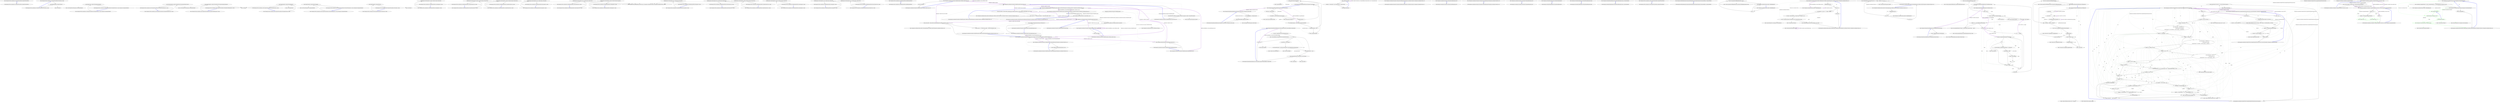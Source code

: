 digraph  {
n0 [label="Entry Humanizer.Tests.Localisation.es.NumberToWordsTests.NumberToWordsTests()", span="7-7", cluster="Humanizer.Tests.Localisation.es.NumberToWordsTests.NumberToWordsTests()"];
n1 [label="Exit Humanizer.Tests.Localisation.es.NumberToWordsTests.NumberToWordsTests()", span="7-7", cluster="Humanizer.Tests.Localisation.es.NumberToWordsTests.NumberToWordsTests()"];
n2 [label="Entry Humanizer.Tests.Localisation.es.NumberToWordsTests.ToWords(int, string)", span="47-47", cluster="Humanizer.Tests.Localisation.es.NumberToWordsTests.ToWords(int, string)"];
n3 [label="Assert.Equal(expected, number.ToWords())", span="49-49", cluster="Humanizer.Tests.Localisation.es.NumberToWordsTests.ToWords(int, string)"];
n4 [label="Exit Humanizer.Tests.Localisation.es.NumberToWordsTests.ToWords(int, string)", span="47-47", cluster="Humanizer.Tests.Localisation.es.NumberToWordsTests.ToWords(int, string)"];
n5 [label="Entry int.ToWords()", span="32-32", cluster="int.ToWords()"];
n6 [label="Entry Unk.Equal", span="", cluster="Unk.Equal"];
n7 [label="Entry Humanizer.Tests.Localisation.es.NumberToWordsTests.ToOrdinalWords(int, string, Humanizer.GrammaticalGender)", span="58-58", cluster="Humanizer.Tests.Localisation.es.NumberToWordsTests.ToOrdinalWords(int, string, Humanizer.GrammaticalGender)"];
n8 [label="Assert.Equal(words, number.ToOrdinalWords(gender))", span="60-60", cluster="Humanizer.Tests.Localisation.es.NumberToWordsTests.ToOrdinalWords(int, string, Humanizer.GrammaticalGender)"];
n9 [label="Exit Humanizer.Tests.Localisation.es.NumberToWordsTests.ToOrdinalWords(int, string, Humanizer.GrammaticalGender)", span="58-58", cluster="Humanizer.Tests.Localisation.es.NumberToWordsTests.ToOrdinalWords(int, string, Humanizer.GrammaticalGender)"];
n10 [label="Entry int.ToOrdinalWords(Humanizer.GrammaticalGender)", span="79-79", cluster="int.ToOrdinalWords(Humanizer.GrammaticalGender)"];
m0_5 [label="Entry Humanizer.Tests.DateHumanize.Verify(string, int, Humanizer.Localisation.TimeUnit, Humanizer.Localisation.Tense, double?)", span="29-29", cluster="Humanizer.Tests.DateHumanize.Verify(string, int, Humanizer.Localisation.TimeUnit, Humanizer.Localisation.Tense, double?)", file="DateHumanizeTests.cs"];
m0_27 [label="Entry Humanizer.Tests.Localisation.ar.DateHumanizeTests.SecondsAgo(int, string)", span="94-94", cluster="Humanizer.Tests.Localisation.ar.DateHumanizeTests.SecondsAgo(int, string)", file="DateHumanizeTests.cs"];
m0_28 [label="DateHumanize.Verify(expected, seconds, TimeUnit.Second, Tense.Past)", span="96-96", cluster="Humanizer.Tests.Localisation.ar.DateHumanizeTests.SecondsAgo(int, string)", file="DateHumanizeTests.cs"];
m0_29 [label="Exit Humanizer.Tests.Localisation.ar.DateHumanizeTests.SecondsAgo(int, string)", span="94-94", cluster="Humanizer.Tests.Localisation.ar.DateHumanizeTests.SecondsAgo(int, string)", file="DateHumanizeTests.cs"];
m0_18 [label="Entry Humanizer.Tests.Localisation.ar.DateHumanizeTests.MinutesFromNow(int, string)", span="65-65", cluster="Humanizer.Tests.Localisation.ar.DateHumanizeTests.MinutesFromNow(int, string)", file="DateHumanizeTests.cs"];
m0_19 [label="DateHumanize.Verify(expected, minutes, TimeUnit.Minute, Tense.Future)", span="67-67", cluster="Humanizer.Tests.Localisation.ar.DateHumanizeTests.MinutesFromNow(int, string)", file="DateHumanizeTests.cs"];
m0_20 [label="Exit Humanizer.Tests.Localisation.ar.DateHumanizeTests.MinutesFromNow(int, string)", span="65-65", cluster="Humanizer.Tests.Localisation.ar.DateHumanizeTests.MinutesFromNow(int, string)", file="DateHumanizeTests.cs"];
m0_30 [label="Entry Humanizer.Tests.Localisation.ar.DateHumanizeTests.SecondsFromNow(int, string)", span="104-104", cluster="Humanizer.Tests.Localisation.ar.DateHumanizeTests.SecondsFromNow(int, string)", file="DateHumanizeTests.cs"];
m0_31 [label="DateHumanize.Verify(expected, seconds, TimeUnit.Second, Tense.Future)", span="106-106", cluster="Humanizer.Tests.Localisation.ar.DateHumanizeTests.SecondsFromNow(int, string)", file="DateHumanizeTests.cs"];
m0_32 [label="Exit Humanizer.Tests.Localisation.ar.DateHumanizeTests.SecondsFromNow(int, string)", span="104-104", cluster="Humanizer.Tests.Localisation.ar.DateHumanizeTests.SecondsFromNow(int, string)", file="DateHumanizeTests.cs"];
m0_9 [label="Entry Humanizer.Tests.Localisation.ar.DateHumanizeTests.HoursAgo(int, string)", span="35-35", cluster="Humanizer.Tests.Localisation.ar.DateHumanizeTests.HoursAgo(int, string)", file="DateHumanizeTests.cs"];
m0_10 [label="DateHumanize.Verify(expected, hours, TimeUnit.Hour, Tense.Past)", span="37-37", cluster="Humanizer.Tests.Localisation.ar.DateHumanizeTests.HoursAgo(int, string)", file="DateHumanizeTests.cs"];
m0_11 [label="Exit Humanizer.Tests.Localisation.ar.DateHumanizeTests.HoursAgo(int, string)", span="35-35", cluster="Humanizer.Tests.Localisation.ar.DateHumanizeTests.HoursAgo(int, string)", file="DateHumanizeTests.cs"];
m0_36 [label="Entry Humanizer.Tests.Localisation.ar.DateHumanizeTests.YearsFromNow(int, string)", span="124-124", cluster="Humanizer.Tests.Localisation.ar.DateHumanizeTests.YearsFromNow(int, string)", file="DateHumanizeTests.cs"];
m0_37 [label="DateHumanize.Verify(expected, years, TimeUnit.Year, Tense.Future)", span="126-126", cluster="Humanizer.Tests.Localisation.ar.DateHumanizeTests.YearsFromNow(int, string)", file="DateHumanizeTests.cs"];
m0_38 [label="Exit Humanizer.Tests.Localisation.ar.DateHumanizeTests.YearsFromNow(int, string)", span="124-124", cluster="Humanizer.Tests.Localisation.ar.DateHumanizeTests.YearsFromNow(int, string)", file="DateHumanizeTests.cs"];
m0_21 [label="Entry Humanizer.Tests.Localisation.ar.DateHumanizeTests.MonthsAgo(int, string)", span="75-75", cluster="Humanizer.Tests.Localisation.ar.DateHumanizeTests.MonthsAgo(int, string)", file="DateHumanizeTests.cs"];
m0_22 [label="DateHumanize.Verify(expected, months, TimeUnit.Month, Tense.Past)", span="77-77", cluster="Humanizer.Tests.Localisation.ar.DateHumanizeTests.MonthsAgo(int, string)", file="DateHumanizeTests.cs"];
m0_23 [label="Exit Humanizer.Tests.Localisation.ar.DateHumanizeTests.MonthsAgo(int, string)", span="75-75", cluster="Humanizer.Tests.Localisation.ar.DateHumanizeTests.MonthsAgo(int, string)", file="DateHumanizeTests.cs"];
m0_2 [label="Entry Humanizer.Tests.Localisation.ar.DateHumanizeTests.DaysAgo(int, string)", span="15-15", cluster="Humanizer.Tests.Localisation.ar.DateHumanizeTests.DaysAgo(int, string)", file="DateHumanizeTests.cs"];
m0_3 [label="DateHumanize.Verify(expected, days, TimeUnit.Day, Tense.Past)", span="17-17", cluster="Humanizer.Tests.Localisation.ar.DateHumanizeTests.DaysAgo(int, string)", file="DateHumanizeTests.cs"];
m0_4 [label="Exit Humanizer.Tests.Localisation.ar.DateHumanizeTests.DaysAgo(int, string)", span="15-15", cluster="Humanizer.Tests.Localisation.ar.DateHumanizeTests.DaysAgo(int, string)", file="DateHumanizeTests.cs"];
m0_6 [label="Entry Humanizer.Tests.Localisation.ar.DateHumanizeTests.DaysFromNow(int, string)", span="25-25", cluster="Humanizer.Tests.Localisation.ar.DateHumanizeTests.DaysFromNow(int, string)", file="DateHumanizeTests.cs"];
m0_7 [label="DateHumanize.Verify(expected, days, TimeUnit.Day, Tense.Future)", span="27-27", cluster="Humanizer.Tests.Localisation.ar.DateHumanizeTests.DaysFromNow(int, string)", file="DateHumanizeTests.cs"];
m0_8 [label="Exit Humanizer.Tests.Localisation.ar.DateHumanizeTests.DaysFromNow(int, string)", span="25-25", cluster="Humanizer.Tests.Localisation.ar.DateHumanizeTests.DaysFromNow(int, string)", file="DateHumanizeTests.cs"];
m0_24 [label="Entry Humanizer.Tests.Localisation.ar.DateHumanizeTests.MonthsFromNow(int, string)", span="84-84", cluster="Humanizer.Tests.Localisation.ar.DateHumanizeTests.MonthsFromNow(int, string)", file="DateHumanizeTests.cs"];
m0_25 [label="DateHumanize.Verify(expected, months, TimeUnit.Month, Tense.Future)", span="86-86", cluster="Humanizer.Tests.Localisation.ar.DateHumanizeTests.MonthsFromNow(int, string)", file="DateHumanizeTests.cs"];
m0_26 [label="Exit Humanizer.Tests.Localisation.ar.DateHumanizeTests.MonthsFromNow(int, string)", span="84-84", cluster="Humanizer.Tests.Localisation.ar.DateHumanizeTests.MonthsFromNow(int, string)", file="DateHumanizeTests.cs"];
m0_15 [label="Entry Humanizer.Tests.Localisation.ar.DateHumanizeTests.MinutesAgo(int, string)", span="55-55", cluster="Humanizer.Tests.Localisation.ar.DateHumanizeTests.MinutesAgo(int, string)", file="DateHumanizeTests.cs"];
m0_16 [label="DateHumanize.Verify(expected, minutes, TimeUnit.Minute, Tense.Past)", span="57-57", cluster="Humanizer.Tests.Localisation.ar.DateHumanizeTests.MinutesAgo(int, string)", file="DateHumanizeTests.cs"];
m0_17 [label="Exit Humanizer.Tests.Localisation.ar.DateHumanizeTests.MinutesAgo(int, string)", span="55-55", cluster="Humanizer.Tests.Localisation.ar.DateHumanizeTests.MinutesAgo(int, string)", file="DateHumanizeTests.cs"];
m0_0 [label="Entry Humanizer.Tests.Localisation.ar.DateHumanizeTests.DateHumanizeTests()", span="7-7", cluster="Humanizer.Tests.Localisation.ar.DateHumanizeTests.DateHumanizeTests()", file="DateHumanizeTests.cs"];
m0_1 [label="Exit Humanizer.Tests.Localisation.ar.DateHumanizeTests.DateHumanizeTests()", span="7-7", cluster="Humanizer.Tests.Localisation.ar.DateHumanizeTests.DateHumanizeTests()", file="DateHumanizeTests.cs"];
m0_33 [label="Entry Humanizer.Tests.Localisation.ar.DateHumanizeTests.YearsAgo(int, string)", span="114-114", cluster="Humanizer.Tests.Localisation.ar.DateHumanizeTests.YearsAgo(int, string)", file="DateHumanizeTests.cs"];
m0_34 [label="DateHumanize.Verify(expected, years, TimeUnit.Year, Tense.Past)", span="116-116", cluster="Humanizer.Tests.Localisation.ar.DateHumanizeTests.YearsAgo(int, string)", file="DateHumanizeTests.cs"];
m0_35 [label="Exit Humanizer.Tests.Localisation.ar.DateHumanizeTests.YearsAgo(int, string)", span="114-114", cluster="Humanizer.Tests.Localisation.ar.DateHumanizeTests.YearsAgo(int, string)", file="DateHumanizeTests.cs"];
m0_12 [label="Entry Humanizer.Tests.Localisation.ar.DateHumanizeTests.HoursFromNow(int, string)", span="45-45", cluster="Humanizer.Tests.Localisation.ar.DateHumanizeTests.HoursFromNow(int, string)", file="DateHumanizeTests.cs"];
m0_13 [label="DateHumanize.Verify(expected, hours, TimeUnit.Hour, Tense.Future)", span="47-47", cluster="Humanizer.Tests.Localisation.ar.DateHumanizeTests.HoursFromNow(int, string)", file="DateHumanizeTests.cs"];
m0_14 [label="Exit Humanizer.Tests.Localisation.ar.DateHumanizeTests.HoursFromNow(int, string)", span="45-45", cluster="Humanizer.Tests.Localisation.ar.DateHumanizeTests.HoursFromNow(int, string)", file="DateHumanizeTests.cs"];
m1_30 [label="Entry Humanizer.Localisation.Formatters.DefaultFormatter.GetResourceKey(string, int)", span="57-57", cluster="Humanizer.Localisation.Formatters.DefaultFormatter.GetResourceKey(string, int)", file="DefaultFormatter.cs"];
m1_32 [label="return resourceKey;", span="59-59", cluster="Humanizer.Localisation.Formatters.DefaultFormatter.GetResourceKey(string, int)", file="DefaultFormatter.cs"];
m1_33 [label="Exit Humanizer.Localisation.Formatters.DefaultFormatter.GetResourceKey(string, int)", span="57-57", cluster="Humanizer.Localisation.Formatters.DefaultFormatter.GetResourceKey(string, int)", file="DefaultFormatter.cs"];
m1_4 [label="Entry Humanizer.Localisation.Formatters.DefaultFormatter.DateHumanize(Humanizer.Localisation.TimeUnit, Humanizer.Localisation.Tense, int)", span="16-16", cluster="Humanizer.Localisation.Formatters.DefaultFormatter.DateHumanize(Humanizer.Localisation.TimeUnit, Humanizer.Localisation.Tense, int)", file="DefaultFormatter.cs"];
m1_5 [label="return GetResourceForDate(timeUnit, timeUnitTense, unit);", span="18-18", cluster="Humanizer.Localisation.Formatters.DefaultFormatter.DateHumanize(Humanizer.Localisation.TimeUnit, Humanizer.Localisation.Tense, int)", file="DefaultFormatter.cs"];
m1_6 [label="Exit Humanizer.Localisation.Formatters.DefaultFormatter.DateHumanize(Humanizer.Localisation.TimeUnit, Humanizer.Localisation.Tense, int)", span="16-16", cluster="Humanizer.Localisation.Formatters.DefaultFormatter.DateHumanize(Humanizer.Localisation.TimeUnit, Humanizer.Localisation.Tense, int)", file="DefaultFormatter.cs"];
m1_3 [label="Entry Humanizer.Localisation.Formatters.DefaultFormatter.GetResourceForDate(Humanizer.Localisation.TimeUnit, Humanizer.Localisation.Tense, int)", span="35-35", cluster="Humanizer.Localisation.Formatters.DefaultFormatter.GetResourceForDate(Humanizer.Localisation.TimeUnit, Humanizer.Localisation.Tense, int)", file="DefaultFormatter.cs"];
m1_14 [label="string resourceKey = ResourceKeys.DateHumanize.GetResourceKey(unit, timeUnitTense: timeUnitTense, count: count)", span="37-37", cluster="Humanizer.Localisation.Formatters.DefaultFormatter.GetResourceForDate(Humanizer.Localisation.TimeUnit, Humanizer.Localisation.Tense, int)", file="DefaultFormatter.cs"];
m1_15 [label="return count == 1 ? Format(resourceKey) : Format(resourceKey, count);", span="38-38", cluster="Humanizer.Localisation.Formatters.DefaultFormatter.GetResourceForDate(Humanizer.Localisation.TimeUnit, Humanizer.Localisation.Tense, int)", file="DefaultFormatter.cs"];
m1_16 [label="Exit Humanizer.Localisation.Formatters.DefaultFormatter.GetResourceForDate(Humanizer.Localisation.TimeUnit, Humanizer.Localisation.Tense, int)", span="35-35", cluster="Humanizer.Localisation.Formatters.DefaultFormatter.GetResourceForDate(Humanizer.Localisation.TimeUnit, Humanizer.Localisation.Tense, int)", file="DefaultFormatter.cs"];
m1_17 [label="Entry Humanizer.Localisation.ResourceKeys.DateHumanize.GetResourceKey(Humanizer.Localisation.TimeUnit, Humanizer.Localisation.Tense, int)", span="27-27", cluster="Humanizer.Localisation.ResourceKeys.DateHumanize.GetResourceKey(Humanizer.Localisation.TimeUnit, Humanizer.Localisation.Tense, int)", file="DefaultFormatter.cs"];
m1_11 [label="Entry Humanizer.Localisation.Formatters.DefaultFormatter.TimeSpanHumanize(Humanizer.Localisation.TimeUnit, int)", span="30-30", cluster="Humanizer.Localisation.Formatters.DefaultFormatter.TimeSpanHumanize(Humanizer.Localisation.TimeUnit, int)", file="DefaultFormatter.cs"];
m1_12 [label="return GetResourceForTimeSpan(timeUnit, unit);", span="32-32", cluster="Humanizer.Localisation.Formatters.DefaultFormatter.TimeSpanHumanize(Humanizer.Localisation.TimeUnit, int)", file="DefaultFormatter.cs"];
m1_13 [label="Exit Humanizer.Localisation.Formatters.DefaultFormatter.TimeSpanHumanize(Humanizer.Localisation.TimeUnit, int)", span="30-30", cluster="Humanizer.Localisation.Formatters.DefaultFormatter.TimeSpanHumanize(Humanizer.Localisation.TimeUnit, int)", file="DefaultFormatter.cs"];
m1_27 [label="Entry Humanizer.Localisation.Resources.GetResource(string)", span="16-16", cluster="Humanizer.Localisation.Resources.GetResource(string)", file="DefaultFormatter.cs"];
m1_19 [label="Entry Humanizer.Localisation.Formatters.DefaultFormatter.Format(string, int)", span="52-52", cluster="Humanizer.Localisation.Formatters.DefaultFormatter.Format(string, int)", file="DefaultFormatter.cs"];
m1_28 [label="return Resources.GetResource(GetResourceKey(resourceKey, number)).FormatWith(number);", span="54-54", cluster="Humanizer.Localisation.Formatters.DefaultFormatter.Format(string, int)", file="DefaultFormatter.cs"];
m1_29 [label="Exit Humanizer.Localisation.Formatters.DefaultFormatter.Format(string, int)", span="52-52", cluster="Humanizer.Localisation.Formatters.DefaultFormatter.Format(string, int)", file="DefaultFormatter.cs"];
m1_10 [label="Entry Humanizer.Localisation.Formatters.DefaultFormatter.GetResourceForTimeSpan(Humanizer.Localisation.TimeUnit, int)", span="41-41", cluster="Humanizer.Localisation.Formatters.DefaultFormatter.GetResourceForTimeSpan(Humanizer.Localisation.TimeUnit, int)", file="DefaultFormatter.cs"];
m1_20 [label="string resourceKey = ResourceKeys.TimeSpanHumanize.GetResourceKey(unit, count)", span="43-43", cluster="Humanizer.Localisation.Formatters.DefaultFormatter.GetResourceForTimeSpan(Humanizer.Localisation.TimeUnit, int)", file="DefaultFormatter.cs"];
m1_21 [label="return count == 1 ? Format(resourceKey) : Format(resourceKey, count);", span="44-44", cluster="Humanizer.Localisation.Formatters.DefaultFormatter.GetResourceForTimeSpan(Humanizer.Localisation.TimeUnit, int)", file="DefaultFormatter.cs"];
m1_22 [label="Exit Humanizer.Localisation.Formatters.DefaultFormatter.GetResourceForTimeSpan(Humanizer.Localisation.TimeUnit, int)", span="41-41", cluster="Humanizer.Localisation.Formatters.DefaultFormatter.GetResourceForTimeSpan(Humanizer.Localisation.TimeUnit, int)", file="DefaultFormatter.cs"];
m1_31 [label="Entry string.FormatWith(params object[])", span="15-15", cluster="string.FormatWith(params object[])", file="DefaultFormatter.cs"];
m1_18 [label="Entry Humanizer.Localisation.Formatters.DefaultFormatter.Format(string)", span="47-47", cluster="Humanizer.Localisation.Formatters.DefaultFormatter.Format(string)", file="DefaultFormatter.cs"];
m1_24 [label="return Resources.GetResource(GetResourceKey(resourceKey));", span="49-49", cluster="Humanizer.Localisation.Formatters.DefaultFormatter.Format(string)", file="DefaultFormatter.cs"];
m1_25 [label="Exit Humanizer.Localisation.Formatters.DefaultFormatter.Format(string)", span="47-47", cluster="Humanizer.Localisation.Formatters.DefaultFormatter.Format(string)", file="DefaultFormatter.cs"];
m1_23 [label="Entry Humanizer.Localisation.ResourceKeys.TimeSpanHumanize.GetResourceKey(Humanizer.Localisation.TimeUnit, int)", span="19-19", cluster="Humanizer.Localisation.ResourceKeys.TimeSpanHumanize.GetResourceKey(Humanizer.Localisation.TimeUnit, int)", file="DefaultFormatter.cs"];
m1_26 [label="Entry Humanizer.Localisation.Formatters.DefaultFormatter.GetResourceKey(string)", span="62-62", cluster="Humanizer.Localisation.Formatters.DefaultFormatter.GetResourceKey(string)", file="DefaultFormatter.cs"];
m1_34 [label="return resourceKey;", span="64-64", cluster="Humanizer.Localisation.Formatters.DefaultFormatter.GetResourceKey(string)", file="DefaultFormatter.cs"];
m1_35 [label="Exit Humanizer.Localisation.Formatters.DefaultFormatter.GetResourceKey(string)", span="62-62", cluster="Humanizer.Localisation.Formatters.DefaultFormatter.GetResourceKey(string)", file="DefaultFormatter.cs"];
m1_7 [label="Entry Humanizer.Localisation.Formatters.DefaultFormatter.TimeSpanHumanize_Zero()", span="25-25", cluster="Humanizer.Localisation.Formatters.DefaultFormatter.TimeSpanHumanize_Zero()", file="DefaultFormatter.cs"];
m1_8 [label="return GetResourceForTimeSpan(TimeUnit.Millisecond, 0);", span="27-27", cluster="Humanizer.Localisation.Formatters.DefaultFormatter.TimeSpanHumanize_Zero()", file="DefaultFormatter.cs"];
m1_9 [label="Exit Humanizer.Localisation.Formatters.DefaultFormatter.TimeSpanHumanize_Zero()", span="25-25", cluster="Humanizer.Localisation.Formatters.DefaultFormatter.TimeSpanHumanize_Zero()", file="DefaultFormatter.cs"];
m1_0 [label="Entry Humanizer.Localisation.Formatters.DefaultFormatter.DateHumanize_Now()", span="11-11", cluster="Humanizer.Localisation.Formatters.DefaultFormatter.DateHumanize_Now()", file="DefaultFormatter.cs"];
m1_1 [label="return GetResourceForDate(TimeUnit.Millisecond, Tense.Past, 0);", span="13-13", cluster="Humanizer.Localisation.Formatters.DefaultFormatter.DateHumanize_Now()", file="DefaultFormatter.cs"];
m1_2 [label="Exit Humanizer.Localisation.Formatters.DefaultFormatter.DateHumanize_Now()", span="11-11", cluster="Humanizer.Localisation.Formatters.DefaultFormatter.DateHumanize_Now()", file="DefaultFormatter.cs"];
m1_36 [label="Humanizer.Localisation.Formatters.DefaultFormatter", span="", file="DefaultFormatter.cs"];
m2_16 [label="Entry string.Humanize()", span="47-47", cluster="string.Humanize()", file="EnumHumanizeExtensions.cs"];
m2_25 [label="Entry System.Reflection.MemberInfo.GetCustomAttributes(bool)", span="0-0", cluster="System.Reflection.MemberInfo.GetCustomAttributes(bool)", file="EnumHumanizeExtensions.cs"];
m2_34 [label="Entry string.ApplyCase(Humanizer.LetterCasing)", span="15-15", cluster="string.ApplyCase(Humanizer.LetterCasing)", file="EnumHumanizeExtensions.cs"];
m2_13 [label="Entry System.Enum.ToString()", span="0-0", cluster="System.Enum.ToString()", file="EnumHumanizeExtensions.cs"];
m2_28 [label="Entry Unk.GetValue", span="", cluster="Unk.GetValue", file="EnumHumanizeExtensions.cs"];
m2_30 [label="Entry Humanizer.EnumHumanizeExtensions.Humanize(System.Enum, Humanizer.LetterCasing)", span="53-53", cluster="Humanizer.EnumHumanizeExtensions.Humanize(System.Enum, Humanizer.LetterCasing)", file="EnumHumanizeExtensions.cs"];
m2_31 [label="var humanizedEnum = Humanize(input)", span="55-55", cluster="Humanizer.EnumHumanizeExtensions.Humanize(System.Enum, Humanizer.LetterCasing)", file="EnumHumanizeExtensions.cs"];
m2_32 [label="return humanizedEnum.ApplyCase(casing);", span="57-57", cluster="Humanizer.EnumHumanizeExtensions.Humanize(System.Enum, Humanizer.LetterCasing)", file="EnumHumanizeExtensions.cs"];
m2_33 [label="Exit Humanizer.EnumHumanizeExtensions.Humanize(System.Enum, Humanizer.LetterCasing)", span="53-53", cluster="Humanizer.EnumHumanizeExtensions.Humanize(System.Enum, Humanizer.LetterCasing)", file="EnumHumanizeExtensions.cs"];
m2_14 [label="Entry System.Type.GetMember(string)", span="0-0", cluster="System.Type.GetMember(string)", file="EnumHumanizeExtensions.cs"];
m2_15 [label="Entry Humanizer.EnumHumanizeExtensions.GetCustomDescription(System.Reflection.MemberInfo)", span="32-32", cluster="Humanizer.EnumHumanizeExtensions.GetCustomDescription(System.Reflection.MemberInfo)", file="EnumHumanizeExtensions.cs"];
m2_17 [label="var attrs = memberInfo.GetCustomAttributes(true)", span="34-34", cluster="Humanizer.EnumHumanizeExtensions.GetCustomDescription(System.Reflection.MemberInfo)", file="EnumHumanizeExtensions.cs"];
m2_18 [label=attrs, span="36-36", cluster="Humanizer.EnumHumanizeExtensions.GetCustomDescription(System.Reflection.MemberInfo)", file="EnumHumanizeExtensions.cs"];
m2_19 [label="var attrType = attr.GetType()", span="38-38", cluster="Humanizer.EnumHumanizeExtensions.GetCustomDescription(System.Reflection.MemberInfo)", file="EnumHumanizeExtensions.cs"];
m2_23 [label="return null;", span="44-44", cluster="Humanizer.EnumHumanizeExtensions.GetCustomDescription(System.Reflection.MemberInfo)", file="EnumHumanizeExtensions.cs"];
m2_22 [label="return descriptionProperty.GetValue(attr, null).ToString();", span="41-41", cluster="Humanizer.EnumHumanizeExtensions.GetCustomDescription(System.Reflection.MemberInfo)", file="EnumHumanizeExtensions.cs"];
m2_20 [label="var descriptionProperty = attrType.GetProperties().FirstOrDefault(DescriptionProperty)", span="39-39", cluster="Humanizer.EnumHumanizeExtensions.GetCustomDescription(System.Reflection.MemberInfo)", file="EnumHumanizeExtensions.cs"];
m2_21 [label="descriptionProperty != null", span="40-40", cluster="Humanizer.EnumHumanizeExtensions.GetCustomDescription(System.Reflection.MemberInfo)", file="EnumHumanizeExtensions.cs"];
m2_24 [label="Exit Humanizer.EnumHumanizeExtensions.GetCustomDescription(System.Reflection.MemberInfo)", span="32-32", cluster="Humanizer.EnumHumanizeExtensions.GetCustomDescription(System.Reflection.MemberInfo)", file="EnumHumanizeExtensions.cs"];
m2_26 [label="Entry System.Type.GetProperties()", span="0-0", cluster="System.Type.GetProperties()", file="EnumHumanizeExtensions.cs"];
m2_12 [label="Entry object.GetType()", span="0-0", cluster="object.GetType()", file="EnumHumanizeExtensions.cs"];
m2_0 [label="Entry lambda expression", span="8-8", cluster="lambda expression", file="EnumHumanizeExtensions.cs"];
m2_1 [label="p.Name == ''Description'' && p.PropertyType == typeof (string)", span="8-8", cluster="lambda expression", file="EnumHumanizeExtensions.cs"];
m2_2 [label="Exit lambda expression", span="8-8", cluster="lambda expression", file="EnumHumanizeExtensions.cs"];
m2_27 [label="Entry Unk.FirstOrDefault", span="", cluster="Unk.FirstOrDefault", file="EnumHumanizeExtensions.cs"];
m2_29 [label="Entry Unk.ToString", span="", cluster="Unk.ToString", file="EnumHumanizeExtensions.cs"];
m2_3 [label="Entry Humanizer.EnumHumanizeExtensions.Humanize(System.Enum)", span="15-15", cluster="Humanizer.EnumHumanizeExtensions.Humanize(System.Enum)", file="EnumHumanizeExtensions.cs"];
m2_4 [label="Type type = input.GetType()", span="17-17", cluster="Humanizer.EnumHumanizeExtensions.Humanize(System.Enum)", file="EnumHumanizeExtensions.cs"];
m2_5 [label="var memInfo = type.GetMember(input.ToString())", span="18-18", cluster="Humanizer.EnumHumanizeExtensions.Humanize(System.Enum)", file="EnumHumanizeExtensions.cs"];
m2_10 [label="return input.ToString().Humanize();", span="28-28", cluster="Humanizer.EnumHumanizeExtensions.Humanize(System.Enum)", file="EnumHumanizeExtensions.cs"];
m2_6 [label="memInfo.Length > 0", span="20-20", cluster="Humanizer.EnumHumanizeExtensions.Humanize(System.Enum)", file="EnumHumanizeExtensions.cs"];
m2_7 [label="var customDescription = GetCustomDescription(memInfo[0])", span="22-22", cluster="Humanizer.EnumHumanizeExtensions.Humanize(System.Enum)", file="EnumHumanizeExtensions.cs"];
m2_8 [label="customDescription != null", span="24-24", cluster="Humanizer.EnumHumanizeExtensions.Humanize(System.Enum)", file="EnumHumanizeExtensions.cs"];
m2_9 [label="return customDescription;", span="25-25", cluster="Humanizer.EnumHumanizeExtensions.Humanize(System.Enum)", file="EnumHumanizeExtensions.cs"];
m2_11 [label="Exit Humanizer.EnumHumanizeExtensions.Humanize(System.Enum)", span="15-15", cluster="Humanizer.EnumHumanizeExtensions.Humanize(System.Enum)", file="EnumHumanizeExtensions.cs"];
m3_2 [label="Entry Humanizer.Localisation.Formatters.IFormatter.DateHumanize(Humanizer.Localisation.TimeUnit, Humanizer.Localisation.Tense, int)", span="10-10", cluster="Humanizer.Localisation.Formatters.IFormatter.DateHumanize(Humanizer.Localisation.TimeUnit, Humanizer.Localisation.Tense, int)", file="IFormatter.cs"];
m3_3 [label="Exit Humanizer.Localisation.Formatters.IFormatter.DateHumanize(Humanizer.Localisation.TimeUnit, Humanizer.Localisation.Tense, int)", span="10-10", cluster="Humanizer.Localisation.Formatters.IFormatter.DateHumanize(Humanizer.Localisation.TimeUnit, Humanizer.Localisation.Tense, int)", file="IFormatter.cs"];
m3_0 [label="Entry Humanizer.Localisation.Formatters.IFormatter.DateHumanize_Now()", span="9-9", cluster="Humanizer.Localisation.Formatters.IFormatter.DateHumanize_Now()", file="IFormatter.cs"];
m3_1 [label="Exit Humanizer.Localisation.Formatters.IFormatter.DateHumanize_Now()", span="9-9", cluster="Humanizer.Localisation.Formatters.IFormatter.DateHumanize_Now()", file="IFormatter.cs"];
m3_6 [label="Entry Humanizer.Localisation.Formatters.IFormatter.TimeSpanHumanize(Humanizer.Localisation.TimeUnit, int)", span="13-13", cluster="Humanizer.Localisation.Formatters.IFormatter.TimeSpanHumanize(Humanizer.Localisation.TimeUnit, int)", file="IFormatter.cs"];
m3_7 [label="Exit Humanizer.Localisation.Formatters.IFormatter.TimeSpanHumanize(Humanizer.Localisation.TimeUnit, int)", span="13-13", cluster="Humanizer.Localisation.Formatters.IFormatter.TimeSpanHumanize(Humanizer.Localisation.TimeUnit, int)", file="IFormatter.cs"];
m3_4 [label="Entry Humanizer.Localisation.Formatters.IFormatter.TimeSpanHumanize_Zero()", span="12-12", cluster="Humanizer.Localisation.Formatters.IFormatter.TimeSpanHumanize_Zero()", file="IFormatter.cs"];
m3_5 [label="Exit Humanizer.Localisation.Formatters.IFormatter.TimeSpanHumanize_Zero()", span="12-12", cluster="Humanizer.Localisation.Formatters.IFormatter.TimeSpanHumanize_Zero()", file="IFormatter.cs"];
m4_0 [label="Entry Humanizer.NoMatchFoundException.NoMatchFoundException()", span="9-9", cluster="Humanizer.NoMatchFoundException.NoMatchFoundException()", file="NoMatchFoundException.cs"];
m4_1 [label="Exit Humanizer.NoMatchFoundException.NoMatchFoundException()", span="9-9", cluster="Humanizer.NoMatchFoundException.NoMatchFoundException()", file="NoMatchFoundException.cs"];
m4_2 [label="Entry Humanizer.NoMatchFoundException.NoMatchFoundException(string)", span="13-13", cluster="Humanizer.NoMatchFoundException.NoMatchFoundException(string)", file="NoMatchFoundException.cs"];
m4_3 [label="Exit Humanizer.NoMatchFoundException.NoMatchFoundException(string)", span="13-13", cluster="Humanizer.NoMatchFoundException.NoMatchFoundException(string)", file="NoMatchFoundException.cs"];
m4_4 [label="Entry Humanizer.NoMatchFoundException.NoMatchFoundException(string, System.Exception)", span="18-18", cluster="Humanizer.NoMatchFoundException.NoMatchFoundException(string, System.Exception)", file="NoMatchFoundException.cs"];
m4_5 [label="Exit Humanizer.NoMatchFoundException.NoMatchFoundException(string, System.Exception)", span="18-18", cluster="Humanizer.NoMatchFoundException.NoMatchFoundException(string, System.Exception)", file="NoMatchFoundException.cs"];
m5_19 [label="Entry Humanizer.Tests.Localisation.ruRU.NumberToWordsTests.ToOrdinalWordsNeuter(int, string)", span="214-214", cluster="Humanizer.Tests.Localisation.ruRU.NumberToWordsTests.ToOrdinalWordsNeuter(int, string)", file="NumberToWordsTests.cs"];
m5_20 [label="Assert.Equal(expected, number.ToOrdinalWords(GrammaticalGender.Neuter))", span="216-216", cluster="Humanizer.Tests.Localisation.ruRU.NumberToWordsTests.ToOrdinalWordsNeuter(int, string)", file="NumberToWordsTests.cs"];
m5_21 [label="Exit Humanizer.Tests.Localisation.ruRU.NumberToWordsTests.ToOrdinalWordsNeuter(int, string)", span="214-214", cluster="Humanizer.Tests.Localisation.ruRU.NumberToWordsTests.ToOrdinalWordsNeuter(int, string)", file="NumberToWordsTests.cs"];
m5_11 [label="Entry Humanizer.Tests.Localisation.ruRU.NumberToWordsTests.ToOrdinalWords(int, string)", span="133-133", cluster="Humanizer.Tests.Localisation.ruRU.NumberToWordsTests.ToOrdinalWords(int, string)", file="NumberToWordsTests.cs"];
m5_12 [label="Assert.Equal(expected, number.ToOrdinalWords())", span="135-135", cluster="Humanizer.Tests.Localisation.ruRU.NumberToWordsTests.ToOrdinalWords(int, string)", file="NumberToWordsTests.cs"];
m5_13 [label="Exit Humanizer.Tests.Localisation.ruRU.NumberToWordsTests.ToOrdinalWords(int, string)", span="133-133", cluster="Humanizer.Tests.Localisation.ruRU.NumberToWordsTests.ToOrdinalWords(int, string)", file="NumberToWordsTests.cs"];
m5_7 [label="Entry Humanizer.Tests.Localisation.ruRU.NumberToWordsTests.ToWordsWithGender(int, string, Humanizer.GrammaticalGender)", span="72-72", cluster="Humanizer.Tests.Localisation.ruRU.NumberToWordsTests.ToWordsWithGender(int, string, Humanizer.GrammaticalGender)", file="NumberToWordsTests.cs"];
m5_8 [label="Assert.Equal(expected, number.ToWords(gender))", span="74-74", cluster="Humanizer.Tests.Localisation.ruRU.NumberToWordsTests.ToWordsWithGender(int, string, Humanizer.GrammaticalGender)", file="NumberToWordsTests.cs"];
m5_9 [label="Exit Humanizer.Tests.Localisation.ruRU.NumberToWordsTests.ToWordsWithGender(int, string, Humanizer.GrammaticalGender)", span="72-72", cluster="Humanizer.Tests.Localisation.ruRU.NumberToWordsTests.ToWordsWithGender(int, string, Humanizer.GrammaticalGender)", file="NumberToWordsTests.cs"];
m5_10 [label="Entry int.ToWords(Humanizer.GrammaticalGender)", span="56-56", cluster="int.ToWords(Humanizer.GrammaticalGender)", file="NumberToWordsTests.cs"];
m5_0 [label="Entry Humanizer.Tests.Localisation.ruRU.NumberToWordsTests.NumberToWordsTests()", span="7-7", cluster="Humanizer.Tests.Localisation.ruRU.NumberToWordsTests.NumberToWordsTests()", file="NumberToWordsTests.cs"];
m5_1 [label="Exit Humanizer.Tests.Localisation.ruRU.NumberToWordsTests.NumberToWordsTests()", span="7-7", cluster="Humanizer.Tests.Localisation.ruRU.NumberToWordsTests.NumberToWordsTests()", file="NumberToWordsTests.cs"];
m5_5 [label="Entry int.ToWords()", span="32-32", cluster="int.ToWords()", file="NumberToWordsTests.cs"];
m5_15 [label="Entry Humanizer.Tests.Localisation.ruRU.NumberToWordsTests.ToOrdinalWordsFeminine(int, string)", span="198-198", cluster="Humanizer.Tests.Localisation.ruRU.NumberToWordsTests.ToOrdinalWordsFeminine(int, string)", file="NumberToWordsTests.cs"];
m5_16 [label="Assert.Equal(expected, number.ToOrdinalWords(GrammaticalGender.Feminine))", span="200-200", cluster="Humanizer.Tests.Localisation.ruRU.NumberToWordsTests.ToOrdinalWordsFeminine(int, string)", file="NumberToWordsTests.cs"];
m5_17 [label="Exit Humanizer.Tests.Localisation.ruRU.NumberToWordsTests.ToOrdinalWordsFeminine(int, string)", span="198-198", cluster="Humanizer.Tests.Localisation.ruRU.NumberToWordsTests.ToOrdinalWordsFeminine(int, string)", file="NumberToWordsTests.cs"];
m5_2 [label="Entry Humanizer.Tests.Localisation.ruRU.NumberToWordsTests.ToWords(int, string)", span="63-63", cluster="Humanizer.Tests.Localisation.ruRU.NumberToWordsTests.ToWords(int, string)", file="NumberToWordsTests.cs"];
m5_3 [label="Assert.Equal(expected, number.ToWords())", span="65-65", cluster="Humanizer.Tests.Localisation.ruRU.NumberToWordsTests.ToWords(int, string)", file="NumberToWordsTests.cs"];
m5_4 [label="Exit Humanizer.Tests.Localisation.ruRU.NumberToWordsTests.ToWords(int, string)", span="63-63", cluster="Humanizer.Tests.Localisation.ruRU.NumberToWordsTests.ToWords(int, string)", file="NumberToWordsTests.cs"];
m5_14 [label="Entry int.ToOrdinalWords()", span="66-66", cluster="int.ToOrdinalWords()", file="NumberToWordsTests.cs"];
m5_18 [label="Entry int.ToOrdinalWords(Humanizer.GrammaticalGender)", span="79-79", cluster="int.ToOrdinalWords(Humanizer.GrammaticalGender)", file="NumberToWordsTests.cs"];
m6_0 [label="Entry Humanizer.DateTimeHumanizeStrategy.IDateTimeHumanizeStrategy.Humanize(System.DateTime, System.DateTime)", span="12-12", cluster="Humanizer.DateTimeHumanizeStrategy.IDateTimeHumanizeStrategy.Humanize(System.DateTime, System.DateTime)", file="OrdinalizeTests.cs"];
m6_1 [label="Exit Humanizer.DateTimeHumanizeStrategy.IDateTimeHumanizeStrategy.Humanize(System.DateTime, System.DateTime)", span="12-12", cluster="Humanizer.DateTimeHumanizeStrategy.IDateTimeHumanizeStrategy.Humanize(System.DateTime, System.DateTime)", file="OrdinalizeTests.cs"];
m7_4 [label="Entry System.ArgumentOutOfRangeException.ArgumentOutOfRangeException(string)", span="0-0", cluster="System.ArgumentOutOfRangeException.ArgumentOutOfRangeException(string)", file="ResourceKeys.Common.cs"];
m7_0 [label="Entry Humanizer.Localisation.ResourceKeys.ValidateRange(int)", span="9-9", cluster="Humanizer.Localisation.ResourceKeys.ValidateRange(int)", file="ResourceKeys.Common.cs"];
m7_1 [label="count < 0", span="11-11", cluster="Humanizer.Localisation.ResourceKeys.ValidateRange(int)", file="ResourceKeys.Common.cs"];
m7_2 [label="throw new ArgumentOutOfRangeException(''count'');", span="12-12", cluster="Humanizer.Localisation.ResourceKeys.ValidateRange(int)", file="ResourceKeys.Common.cs"];
m7_3 [label="Exit Humanizer.Localisation.ResourceKeys.ValidateRange(int)", span="9-9", cluster="Humanizer.Localisation.ResourceKeys.ValidateRange(int)", file="ResourceKeys.Common.cs"];
m8_0 [label="Entry Humanizer.Localisation.ResourceKeys.DateHumanize.GetResourceKey(Humanizer.Localisation.TimeUnit, Humanizer.Localisation.Tense, int)", span="27-27", cluster="Humanizer.Localisation.ResourceKeys.DateHumanize.GetResourceKey(Humanizer.Localisation.TimeUnit, Humanizer.Localisation.Tense, int)", file="ResourceKeys.DateHumanize.cs"];
m8_1 [label="ValidateRange(count)", span="29-29", cluster="Humanizer.Localisation.ResourceKeys.DateHumanize.GetResourceKey(Humanizer.Localisation.TimeUnit, Humanizer.Localisation.Tense, int)", file="ResourceKeys.DateHumanize.cs"];
m8_2 [label="count == 0", span="31-31", cluster="Humanizer.Localisation.ResourceKeys.DateHumanize.GetResourceKey(Humanizer.Localisation.TimeUnit, Humanizer.Localisation.Tense, int)", file="ResourceKeys.DateHumanize.cs"];
m8_4 [label="var singularity = count == 1 ? Single : Multiple", span="34-34", cluster="Humanizer.Localisation.ResourceKeys.DateHumanize.GetResourceKey(Humanizer.Localisation.TimeUnit, Humanizer.Localisation.Tense, int)", file="ResourceKeys.DateHumanize.cs"];
m8_5 [label="var tense = timeUnitTense == Tense.Future ? FromNow : Ago", span="35-35", cluster="Humanizer.Localisation.ResourceKeys.DateHumanize.GetResourceKey(Humanizer.Localisation.TimeUnit, Humanizer.Localisation.Tense, int)", file="ResourceKeys.DateHumanize.cs"];
m8_6 [label="var unit = timeUnit.ToString().ToQuantity(count, ShowQuantityAs.None)", span="36-36", cluster="Humanizer.Localisation.ResourceKeys.DateHumanize.GetResourceKey(Humanizer.Localisation.TimeUnit, Humanizer.Localisation.Tense, int)", file="ResourceKeys.DateHumanize.cs"];
m8_3 [label="return Now;", span="32-32", cluster="Humanizer.Localisation.ResourceKeys.DateHumanize.GetResourceKey(Humanizer.Localisation.TimeUnit, Humanizer.Localisation.Tense, int)", file="ResourceKeys.DateHumanize.cs"];
m8_7 [label="return DateTimeFormat.FormatWith(singularity, unit, tense);", span="37-37", cluster="Humanizer.Localisation.ResourceKeys.DateHumanize.GetResourceKey(Humanizer.Localisation.TimeUnit, Humanizer.Localisation.Tense, int)", file="ResourceKeys.DateHumanize.cs"];
m8_8 [label="Exit Humanizer.Localisation.ResourceKeys.DateHumanize.GetResourceKey(Humanizer.Localisation.TimeUnit, Humanizer.Localisation.Tense, int)", span="27-27", cluster="Humanizer.Localisation.ResourceKeys.DateHumanize.GetResourceKey(Humanizer.Localisation.TimeUnit, Humanizer.Localisation.Tense, int)", file="ResourceKeys.DateHumanize.cs"];
m8_9 [label="Entry Humanizer.Localisation.ResourceKeys.ValidateRange(int)", span="9-9", cluster="Humanizer.Localisation.ResourceKeys.ValidateRange(int)", file="ResourceKeys.DateHumanize.cs"];
m8_11 [label="Entry string.ToQuantity(int, Humanizer.ShowQuantityAs)", span="46-46", cluster="string.ToQuantity(int, Humanizer.ShowQuantityAs)", file="ResourceKeys.DateHumanize.cs"];
m8_10 [label="Entry System.Enum.ToString()", span="0-0", cluster="System.Enum.ToString()", file="ResourceKeys.DateHumanize.cs"];
m8_12 [label="Entry string.FormatWith(params object[])", span="15-15", cluster="string.FormatWith(params object[])", file="ResourceKeys.DateHumanize.cs"];
m9_7 [label="Entry string.FormatWith(params object[])", span="15-15", cluster="string.FormatWith(params object[])", file="ResourceKeys.TimeSpanHumanize.cs"];
m9_6 [label="Entry Humanizer.Localisation.ResourceKeys.ValidateRange(int)", span="9-9", cluster="Humanizer.Localisation.ResourceKeys.ValidateRange(int)", file="ResourceKeys.TimeSpanHumanize.cs"];
m9_0 [label="Entry Humanizer.Localisation.ResourceKeys.TimeSpanHumanize.GetResourceKey(Humanizer.Localisation.TimeUnit, int)", span="19-19", cluster="Humanizer.Localisation.ResourceKeys.TimeSpanHumanize.GetResourceKey(Humanizer.Localisation.TimeUnit, int)", file="ResourceKeys.TimeSpanHumanize.cs"];
m9_1 [label="ValidateRange(count)", span="21-21", cluster="Humanizer.Localisation.ResourceKeys.TimeSpanHumanize.GetResourceKey(Humanizer.Localisation.TimeUnit, int)", file="ResourceKeys.TimeSpanHumanize.cs"];
m9_2 [label="count == 0", span="23-23", cluster="Humanizer.Localisation.ResourceKeys.TimeSpanHumanize.GetResourceKey(Humanizer.Localisation.TimeUnit, int)", file="ResourceKeys.TimeSpanHumanize.cs"];
m9_4 [label="return TimeSpanFormat.FormatWith(count == 1 ? Single : Multiple, unit, count == 1 ? '''' : ''s'');", span="26-26", cluster="Humanizer.Localisation.ResourceKeys.TimeSpanHumanize.GetResourceKey(Humanizer.Localisation.TimeUnit, int)", file="ResourceKeys.TimeSpanHumanize.cs"];
m9_3 [label="return Zero;", span="24-24", cluster="Humanizer.Localisation.ResourceKeys.TimeSpanHumanize.GetResourceKey(Humanizer.Localisation.TimeUnit, int)", file="ResourceKeys.TimeSpanHumanize.cs"];
m9_5 [label="Exit Humanizer.Localisation.ResourceKeys.TimeSpanHumanize.GetResourceKey(Humanizer.Localisation.TimeUnit, int)", span="19-19", cluster="Humanizer.Localisation.ResourceKeys.TimeSpanHumanize.GetResourceKey(Humanizer.Localisation.TimeUnit, int)", file="ResourceKeys.TimeSpanHumanize.cs"];
m10_19 [label="Entry System.ArgumentNullException.ArgumentNullException(string)", span="0-0", cluster="System.ArgumentNullException.ArgumentNullException(string)", file="RomanNumeralExtensions.cs"];
m10_20 [label="Entry string.Trim()", span="0-0", cluster="string.Trim()", file="RomanNumeralExtensions.cs"];
m10_22 [label="Entry Humanizer.RomanNumeralExtensions.IsInvalidRomanNumeral(string)", span="104-104", cluster="Humanizer.RomanNumeralExtensions.IsInvalidRomanNumeral(string)", file="RomanNumeralExtensions.cs"];
m10_42 [label="return !ValidRomanNumeral.IsMatch(input);", span="106-106", cluster="Humanizer.RomanNumeralExtensions.IsInvalidRomanNumeral(string)", file="RomanNumeralExtensions.cs"];
m10_43 [label="Exit Humanizer.RomanNumeralExtensions.IsInvalidRomanNumeral(string)", span="104-104", cluster="Humanizer.RomanNumeralExtensions.IsInvalidRomanNumeral(string)", file="RomanNumeralExtensions.cs"];
m10_23 [label="Entry System.ArgumentException.ArgumentException(string, string)", span="0-0", cluster="System.ArgumentException.ArgumentException(string, string)", file="RomanNumeralExtensions.cs"];
m10_38 [label="Entry System.ArgumentOutOfRangeException.ArgumentOutOfRangeException()", span="0-0", cluster="System.ArgumentOutOfRangeException.ArgumentOutOfRangeException()", file="RomanNumeralExtensions.cs"];
m10_44 [label="Entry System.Text.RegularExpressions.Regex.IsMatch(string)", span="0-0", cluster="System.Text.RegularExpressions.Regex.IsMatch(string)", file="RomanNumeralExtensions.cs"];
m10_21 [label="Entry string.ToUpperInvariant()", span="0-0", cluster="string.ToUpperInvariant()", file="RomanNumeralExtensions.cs"];
m10_41 [label="Entry System.Text.StringBuilder.ToString()", span="0-0", cluster="System.Text.StringBuilder.ToString()", file="RomanNumeralExtensions.cs"];
m10_40 [label="Entry System.Text.StringBuilder.Append(string)", span="0-0", cluster="System.Text.StringBuilder.Append(string)", file="RomanNumeralExtensions.cs"];
m10_39 [label="Entry System.Text.StringBuilder.StringBuilder(int)", span="0-0", cluster="System.Text.StringBuilder.StringBuilder(int)", file="RomanNumeralExtensions.cs"];
m10_24 [label="Entry char.ToString()", span="0-0", cluster="char.ToString()", file="RomanNumeralExtensions.cs"];
m10_0 [label="Entry Humanizer.RomanNumeralExtensions.FromRoman(string)", span="40-40", cluster="Humanizer.RomanNumeralExtensions.FromRoman(string)", file="RomanNumeralExtensions.cs"];
m10_1 [label="input == null", span="42-42", cluster="Humanizer.RomanNumeralExtensions.FromRoman(string)", file="RomanNumeralExtensions.cs"];
m10_3 [label="input = input.Trim().ToUpperInvariant()", span="45-45", cluster="Humanizer.RomanNumeralExtensions.FromRoman(string)", file="RomanNumeralExtensions.cs"];
m10_2 [label="throw new ArgumentNullException(''input'');", span="43-43", cluster="Humanizer.RomanNumeralExtensions.FromRoman(string)", file="RomanNumeralExtensions.cs"];
m10_4 [label="var length = input.Length", span="47-47", cluster="Humanizer.RomanNumeralExtensions.FromRoman(string)", file="RomanNumeralExtensions.cs"];
m10_5 [label="(length == 0) || IsInvalidRomanNumeral(input)", span="49-49", cluster="Humanizer.RomanNumeralExtensions.FromRoman(string)", file="RomanNumeralExtensions.cs"];
m10_10 [label="var digit = RomanNumerals[input[--i].ToString()]", span="57-57", cluster="Humanizer.RomanNumeralExtensions.FromRoman(string)", file="RomanNumeralExtensions.cs"];
m10_12 [label="var previousDigit = RomanNumerals[input[i - 1].ToString()]", span="61-61", cluster="Humanizer.RomanNumeralExtensions.FromRoman(string)", file="RomanNumeralExtensions.cs"];
m10_8 [label="var i     = length", span="53-53", cluster="Humanizer.RomanNumeralExtensions.FromRoman(string)", file="RomanNumeralExtensions.cs"];
m10_6 [label="throw new ArgumentException(''Empty or invalid Roman numeral string.'', ''input'');", span="50-50", cluster="Humanizer.RomanNumeralExtensions.FromRoman(string)", file="RomanNumeralExtensions.cs"];
m10_7 [label="var total = 0", span="52-52", cluster="Humanizer.RomanNumeralExtensions.FromRoman(string)", file="RomanNumeralExtensions.cs"];
m10_16 [label="total += digit", span="70-70", cluster="Humanizer.RomanNumeralExtensions.FromRoman(string)", file="RomanNumeralExtensions.cs"];
m10_17 [label="return total;", span="73-73", cluster="Humanizer.RomanNumeralExtensions.FromRoman(string)", file="RomanNumeralExtensions.cs"];
m10_9 [label="i > 0", span="55-55", cluster="Humanizer.RomanNumeralExtensions.FromRoman(string)", file="RomanNumeralExtensions.cs"];
m10_11 [label="i > 0", span="59-59", cluster="Humanizer.RomanNumeralExtensions.FromRoman(string)", file="RomanNumeralExtensions.cs"];
m10_13 [label="previousDigit < digit", span="63-63", cluster="Humanizer.RomanNumeralExtensions.FromRoman(string)", file="RomanNumeralExtensions.cs"];
m10_14 [label="digit -= previousDigit", span="65-65", cluster="Humanizer.RomanNumeralExtensions.FromRoman(string)", file="RomanNumeralExtensions.cs"];
m10_15 [label="i--", span="66-66", cluster="Humanizer.RomanNumeralExtensions.FromRoman(string)", file="RomanNumeralExtensions.cs"];
m10_18 [label="Exit Humanizer.RomanNumeralExtensions.FromRoman(string)", span="40-40", cluster="Humanizer.RomanNumeralExtensions.FromRoman(string)", file="RomanNumeralExtensions.cs"];
m10_25 [label="Entry Humanizer.RomanNumeralExtensions.ToRoman(int)", span="81-81", cluster="Humanizer.RomanNumeralExtensions.ToRoman(int)", file="RomanNumeralExtensions.cs"];
m10_26 [label="int minValue              = 1", span="83-83", cluster="Humanizer.RomanNumeralExtensions.ToRoman(int)", file="RomanNumeralExtensions.cs"];
m10_29 [label="(input < minValue) || (input > maxValue)", span="87-87", cluster="Humanizer.RomanNumeralExtensions.ToRoman(int)", file="RomanNumeralExtensions.cs"];
m10_33 [label="input / pair.Value > 0", span="94-94", cluster="Humanizer.RomanNumeralExtensions.ToRoman(int)", file="RomanNumeralExtensions.cs"];
m10_35 [label="input -= pair.Value", span="97-97", cluster="Humanizer.RomanNumeralExtensions.ToRoman(int)", file="RomanNumeralExtensions.cs"];
m10_27 [label="int maxValue              = 3999", span="84-84", cluster="Humanizer.RomanNumeralExtensions.ToRoman(int)", file="RomanNumeralExtensions.cs"];
m10_28 [label="int maxRomanNumeralLength = 15", span="85-85", cluster="Humanizer.RomanNumeralExtensions.ToRoman(int)", file="RomanNumeralExtensions.cs"];
m10_31 [label="var sb = new StringBuilder(maxRomanNumeralLength)", span="90-90", cluster="Humanizer.RomanNumeralExtensions.ToRoman(int)", file="RomanNumeralExtensions.cs"];
m10_30 [label="throw new ArgumentOutOfRangeException();", span="88-88", cluster="Humanizer.RomanNumeralExtensions.ToRoman(int)", file="RomanNumeralExtensions.cs"];
m10_32 [label=RomanNumerals, span="92-92", cluster="Humanizer.RomanNumeralExtensions.ToRoman(int)", file="RomanNumeralExtensions.cs"];
m10_34 [label="sb.Append(pair.Key)", span="96-96", cluster="Humanizer.RomanNumeralExtensions.ToRoman(int)", file="RomanNumeralExtensions.cs"];
m10_36 [label="return sb.ToString();", span="101-101", cluster="Humanizer.RomanNumeralExtensions.ToRoman(int)", file="RomanNumeralExtensions.cs"];
m10_37 [label="Exit Humanizer.RomanNumeralExtensions.ToRoman(int)", span="81-81", cluster="Humanizer.RomanNumeralExtensions.ToRoman(int)", file="RomanNumeralExtensions.cs"];
m11_32 [label="Entry System.Math.Abs(int)", span="0-0", cluster="System.Math.Abs(int)", file="SpanishNumberToWordsConverter.cs"];
m11_34 [label="Entry System.Collections.Generic.List<T>.List()", span="0-0", cluster="System.Collections.Generic.List<T>.List()", file="SpanishNumberToWordsConverter.cs"];
m11_47 [label="Entry System.Collections.Generic.Dictionary<TKey, TValue>.TryGetValue(TKey, out TValue)", span="0-0", cluster="System.Collections.Generic.Dictionary<TKey, TValue>.TryGetValue(TKey, out TValue)", file="SpanishNumberToWordsConverter.cs"];
m11_37 [label="Entry System.Collections.Generic.List<T>.ToArray()", span="0-0", cluster="System.Collections.Generic.List<T>.ToArray()", file="SpanishNumberToWordsConverter.cs"];
m11_36 [label="Entry System.Collections.Generic.List<T>.Add(T)", span="0-0", cluster="System.Collections.Generic.List<T>.Add(T)", file="SpanishNumberToWordsConverter.cs"];
m11_39 [label="Entry Humanizer.Localisation.NumberToWords.SpanishNumberToWordsConverter.ConvertToOrdinal(int, Humanizer.GrammaticalGender)", span="94-94", cluster="Humanizer.Localisation.NumberToWords.SpanishNumberToWordsConverter.ConvertToOrdinal(int, Humanizer.GrammaticalGender)", file="SpanishNumberToWordsConverter.cs"];
m11_40 [label="string towords", span="96-96", cluster="Humanizer.Localisation.NumberToWords.SpanishNumberToWordsConverter.ConvertToOrdinal(int, Humanizer.GrammaticalGender)", file="SpanishNumberToWordsConverter.cs"];
m11_41 [label="!Ordinals.TryGetValue(number, out towords)", span="97-97", cluster="Humanizer.Localisation.NumberToWords.SpanishNumberToWordsConverter.ConvertToOrdinal(int, Humanizer.GrammaticalGender)", file="SpanishNumberToWordsConverter.cs"];
m11_42 [label="towords = Convert(number)", span="98-98", cluster="Humanizer.Localisation.NumberToWords.SpanishNumberToWordsConverter.ConvertToOrdinal(int, Humanizer.GrammaticalGender)", file="SpanishNumberToWordsConverter.cs"];
m11_43 [label="gender == GrammaticalGender.Feminine", span="99-99", cluster="Humanizer.Localisation.NumberToWords.SpanishNumberToWordsConverter.ConvertToOrdinal(int, Humanizer.GrammaticalGender)", file="SpanishNumberToWordsConverter.cs"];
m11_44 [label="towords = towords.TrimEnd('o') + ''a''", span="100-100", cluster="Humanizer.Localisation.NumberToWords.SpanishNumberToWordsConverter.ConvertToOrdinal(int, Humanizer.GrammaticalGender)", file="SpanishNumberToWordsConverter.cs"];
m11_45 [label="return towords;", span="102-102", cluster="Humanizer.Localisation.NumberToWords.SpanishNumberToWordsConverter.ConvertToOrdinal(int, Humanizer.GrammaticalGender)", file="SpanishNumberToWordsConverter.cs"];
m11_46 [label="Exit Humanizer.Localisation.NumberToWords.SpanishNumberToWordsConverter.ConvertToOrdinal(int, Humanizer.GrammaticalGender)", span="94-94", cluster="Humanizer.Localisation.NumberToWords.SpanishNumberToWordsConverter.ConvertToOrdinal(int, Humanizer.GrammaticalGender)", file="SpanishNumberToWordsConverter.cs"];
m11_35 [label="Entry string.Format(string, params object[])", span="0-0", cluster="string.Format(string, params object[])", file="SpanishNumberToWordsConverter.cs"];
m11_38 [label="Entry string.Join(string, params string[])", span="0-0", cluster="string.Join(string, params string[])", file="SpanishNumberToWordsConverter.cs"];
m11_48 [label="Entry string.TrimEnd(params char[])", span="0-0", cluster="string.TrimEnd(params char[])", file="SpanishNumberToWordsConverter.cs"];
m11_33 [label="Entry string.Format(string, object)", span="0-0", cluster="string.Format(string, object)", file="SpanishNumberToWordsConverter.cs"];
m11_0 [label="Entry Humanizer.Localisation.NumberToWords.SpanishNumberToWordsConverter.Convert(int)", span="27-27", cluster="Humanizer.Localisation.NumberToWords.SpanishNumberToWordsConverter.Convert(int)", file="SpanishNumberToWordsConverter.cs"];
m11_1 [label="number == 0", span="29-29", cluster="Humanizer.Localisation.NumberToWords.SpanishNumberToWordsConverter.Convert(int)", file="SpanishNumberToWordsConverter.cs"];
m11_3 [label="number < 0", span="32-32", cluster="Humanizer.Localisation.NumberToWords.SpanishNumberToWordsConverter.Convert(int)", file="SpanishNumberToWordsConverter.cs"];
m11_4 [label="return string.Format(''menos {0}'', Convert(Math.Abs(number)));", span="33-33", cluster="Humanizer.Localisation.NumberToWords.SpanishNumberToWordsConverter.Convert(int)", file="SpanishNumberToWordsConverter.cs"];
m11_6 [label="(number / 1000000000) > 0", span="37-37", cluster="Humanizer.Localisation.NumberToWords.SpanishNumberToWordsConverter.Convert(int)", file="SpanishNumberToWordsConverter.cs"];
m11_7 [label="parts.Add(number / 1000000000 == 1\r\n                    ? string.Format(''mil millones'')\r\n                    : string.Format(''{0} mil millones'', Convert(number / 1000000000)))", span="39-41", cluster="Humanizer.Localisation.NumberToWords.SpanishNumberToWordsConverter.Convert(int)", file="SpanishNumberToWordsConverter.cs"];
m11_8 [label="number %= 1000000000", span="43-43", cluster="Humanizer.Localisation.NumberToWords.SpanishNumberToWordsConverter.Convert(int)", file="SpanishNumberToWordsConverter.cs"];
m11_9 [label="(number / 1000000) > 0", span="46-46", cluster="Humanizer.Localisation.NumberToWords.SpanishNumberToWordsConverter.Convert(int)", file="SpanishNumberToWordsConverter.cs"];
m11_10 [label="parts.Add(number / 1000000 == 1\r\n                    ? string.Format(''millón'')\r\n                    : string.Format(''{0} millones'', Convert(number / 1000000)))", span="48-50", cluster="Humanizer.Localisation.NumberToWords.SpanishNumberToWordsConverter.Convert(int)", file="SpanishNumberToWordsConverter.cs"];
m11_11 [label="number %= 1000000", span="52-52", cluster="Humanizer.Localisation.NumberToWords.SpanishNumberToWordsConverter.Convert(int)", file="SpanishNumberToWordsConverter.cs"];
m11_12 [label="(number / 1000) > 0", span="55-55", cluster="Humanizer.Localisation.NumberToWords.SpanishNumberToWordsConverter.Convert(int)", file="SpanishNumberToWordsConverter.cs"];
m11_13 [label="parts.Add(number / 1000 == 1\r\n                    ? string.Format(''mil'')\r\n                    : string.Format(''{0} mil'', Convert(number / 1000)))", span="57-59", cluster="Humanizer.Localisation.NumberToWords.SpanishNumberToWordsConverter.Convert(int)", file="SpanishNumberToWordsConverter.cs"];
m11_14 [label="number %= 1000", span="61-61", cluster="Humanizer.Localisation.NumberToWords.SpanishNumberToWordsConverter.Convert(int)", file="SpanishNumberToWordsConverter.cs"];
m11_15 [label="(number / 100) > 0", span="64-64", cluster="Humanizer.Localisation.NumberToWords.SpanishNumberToWordsConverter.Convert(int)", file="SpanishNumberToWordsConverter.cs"];
m11_16 [label="parts.Add(number == 100 ? string.Format(''cien'') : HundredsMap[(number / 100)])", span="66-66", cluster="Humanizer.Localisation.NumberToWords.SpanishNumberToWordsConverter.Convert(int)", file="SpanishNumberToWordsConverter.cs"];
m11_17 [label="number %= 100", span="67-67", cluster="Humanizer.Localisation.NumberToWords.SpanishNumberToWordsConverter.Convert(int)", file="SpanishNumberToWordsConverter.cs"];
m11_18 [label="number > 0", span="70-70", cluster="Humanizer.Localisation.NumberToWords.SpanishNumberToWordsConverter.Convert(int)", file="SpanishNumberToWordsConverter.cs"];
m11_19 [label="number < 30", span="72-72", cluster="Humanizer.Localisation.NumberToWords.SpanishNumberToWordsConverter.Convert(int)", file="SpanishNumberToWordsConverter.cs"];
m11_20 [label="parts.Add(UnitsMap[number])", span="73-73", cluster="Humanizer.Localisation.NumberToWords.SpanishNumberToWordsConverter.Convert(int)", file="SpanishNumberToWordsConverter.cs"];
m11_21 [label="number > 20 && number < 30", span="74-74", cluster="Humanizer.Localisation.NumberToWords.SpanishNumberToWordsConverter.Convert(int)", file="SpanishNumberToWordsConverter.cs"];
m11_22 [label="var lastPart = TensMap[number / 10]", span="75-75", cluster="Humanizer.Localisation.NumberToWords.SpanishNumberToWordsConverter.Convert(int)", file="SpanishNumberToWordsConverter.cs"];
m11_23 [label="(number % 10) > 0", span="76-76", cluster="Humanizer.Localisation.NumberToWords.SpanishNumberToWordsConverter.Convert(int)", file="SpanishNumberToWordsConverter.cs"];
m11_24 [label="lastPart += string.Format('' {0}'', UnitsMap[number % 10])", span="77-77", cluster="Humanizer.Localisation.NumberToWords.SpanishNumberToWordsConverter.Convert(int)", file="SpanishNumberToWordsConverter.cs"];
m11_26 [label="var lastPart = TensMap[number / 10]", span="83-83", cluster="Humanizer.Localisation.NumberToWords.SpanishNumberToWordsConverter.Convert(int)", file="SpanishNumberToWordsConverter.cs"];
m11_27 [label="(number % 10) > 0", span="84-84", cluster="Humanizer.Localisation.NumberToWords.SpanishNumberToWordsConverter.Convert(int)", file="SpanishNumberToWordsConverter.cs"];
m11_28 [label="lastPart += string.Format('' y {0}'', UnitsMap[number % 10])", span="85-85", cluster="Humanizer.Localisation.NumberToWords.SpanishNumberToWordsConverter.Convert(int)", file="SpanishNumberToWordsConverter.cs"];
m11_2 [label="return ''cero'';", span="30-30", cluster="Humanizer.Localisation.NumberToWords.SpanishNumberToWordsConverter.Convert(int)", file="SpanishNumberToWordsConverter.cs"];
m11_5 [label="var parts = new List<string>()", span="35-35", cluster="Humanizer.Localisation.NumberToWords.SpanishNumberToWordsConverter.Convert(int)", file="SpanishNumberToWordsConverter.cs"];
m11_25 [label="parts.Add(lastPart)", span="79-79", cluster="Humanizer.Localisation.NumberToWords.SpanishNumberToWordsConverter.Convert(int)", file="SpanishNumberToWordsConverter.cs"];
m11_29 [label="parts.Add(lastPart)", span="87-87", cluster="Humanizer.Localisation.NumberToWords.SpanishNumberToWordsConverter.Convert(int)", file="SpanishNumberToWordsConverter.cs"];
m11_30 [label="return string.Join('' '', parts.ToArray());", span="91-91", cluster="Humanizer.Localisation.NumberToWords.SpanishNumberToWordsConverter.Convert(int)", file="SpanishNumberToWordsConverter.cs"];
m11_31 [label="Exit Humanizer.Localisation.NumberToWords.SpanishNumberToWordsConverter.Convert(int)", span="27-27", cluster="Humanizer.Localisation.NumberToWords.SpanishNumberToWordsConverter.Convert(int)", file="SpanishNumberToWordsConverter.cs"];
m11_49 [label="Humanizer.Localisation.NumberToWords.SpanishNumberToWordsConverter", span="", file="SpanishNumberToWordsConverter.cs"];
m12_0 [label="Entry Humanizer.Localisation.Ordinalizers.SpanishOrdinalizer.Convert(int, string)", span="4-4", cluster="Humanizer.Localisation.Ordinalizers.SpanishOrdinalizer.Convert(int, string)", file="SpanishOrdinalizer.cs"];
m12_1 [label="return Convert(number, numberString, GrammaticalGender.Masculine);", span="6-6", cluster="Humanizer.Localisation.Ordinalizers.SpanishOrdinalizer.Convert(int, string)", file="SpanishOrdinalizer.cs"];
m12_2 [label="Exit Humanizer.Localisation.Ordinalizers.SpanishOrdinalizer.Convert(int, string)", span="4-4", cluster="Humanizer.Localisation.Ordinalizers.SpanishOrdinalizer.Convert(int, string)", file="SpanishOrdinalizer.cs"];
m12_3 [label="Entry Humanizer.Localisation.Ordinalizers.SpanishOrdinalizer.Convert(int, string, Humanizer.GrammaticalGender)", span="9-9", cluster="Humanizer.Localisation.Ordinalizers.SpanishOrdinalizer.Convert(int, string, Humanizer.GrammaticalGender)", file="SpanishOrdinalizer.cs"];
m12_4 [label="number == 0", span="12-12", cluster="Humanizer.Localisation.Ordinalizers.SpanishOrdinalizer.Convert(int, string, Humanizer.GrammaticalGender)", file="SpanishOrdinalizer.cs"];
m12_6 [label="gender == GrammaticalGender.Feminine", span="15-15", cluster="Humanizer.Localisation.Ordinalizers.SpanishOrdinalizer.Convert(int, string, Humanizer.GrammaticalGender)", file="SpanishOrdinalizer.cs"];
m12_7 [label="return numberString + ''ª'';", span="16-16", cluster="Humanizer.Localisation.Ordinalizers.SpanishOrdinalizer.Convert(int, string, Humanizer.GrammaticalGender)", color=green, community=0, file="SpanishOrdinalizer.cs"];
m12_8 [label="return numberString + ''º'';", span="18-18", cluster="Humanizer.Localisation.Ordinalizers.SpanishOrdinalizer.Convert(int, string, Humanizer.GrammaticalGender)", color=green, community=0, file="SpanishOrdinalizer.cs"];
m12_5 [label="return ''0'';", span="13-13", cluster="Humanizer.Localisation.Ordinalizers.SpanishOrdinalizer.Convert(int, string, Humanizer.GrammaticalGender)", file="SpanishOrdinalizer.cs"];
m12_9 [label="Exit Humanizer.Localisation.Ordinalizers.SpanishOrdinalizer.Convert(int, string, Humanizer.GrammaticalGender)", span="9-9", cluster="Humanizer.Localisation.Ordinalizers.SpanishOrdinalizer.Convert(int, string, Humanizer.GrammaticalGender)", file="SpanishOrdinalizer.cs"];
m12_10 [label="Humanizer.Localisation.Ordinalizers.SpanishOrdinalizer", span="", file="SpanishOrdinalizer.cs"];
m14_0 [label="Entry Humanizer.To.Transform(string, params Humanizer.IStringTransformer[])", span="15-15", cluster="Humanizer.To.Transform(string, params Humanizer.IStringTransformer[])", file="To.cs"];
m14_4 [label="Entry lambda expression", span="17-17", cluster="lambda expression", color=green, community=0, file="To.cs"];
m14_2 [label="Exit Humanizer.To.Transform(string, params Humanizer.IStringTransformer[])", span="15-15", cluster="Humanizer.To.Transform(string, params Humanizer.IStringTransformer[])", file="To.cs"];
m14_5 [label="stringTransformer.Transform(current)", span="17-17", cluster="lambda expression", color=green, community=0, file="To.cs"];
m14_7 [label="Entry Humanizer.IStringTransformer.Transform(string)", span="12-12", cluster="Humanizer.IStringTransformer.Transform(string)", color=green, community=0, file="To.cs"];
m14_6 [label="Exit lambda expression", span="17-17", cluster="lambda expression", color=green, community=0, file="To.cs"];
m14_1 [label="return transformers.Aggregate(input, (current, stringTransformer) => stringTransformer.Transform(current));", span="17-17", cluster="Humanizer.To.Transform(string, params Humanizer.IStringTransformer[])", file="To.cs"];
m14_3 [label="Entry Unk.Aggregate", span="", cluster="Unk.Aggregate", file="To.cs"];
m14_8 [label="Exit Humanizer.Localisation.ResourceKeys.DateHumanize.GetResourceKey(Humanizer.Localisation.TimeUnit, Humanizer.Localisation.Tense, int)", span="27-27", cluster="Humanizer.Localisation.ResourceKeys.DateHumanize.GetResourceKey(Humanizer.Localisation.TimeUnit, Humanizer.Localisation.Tense, int)", file="To.cs"];
m14_9 [label="Entry Humanizer.Localisation.ResourceKeys.ValidateRange(int)", span="9-9", cluster="Humanizer.Localisation.ResourceKeys.ValidateRange(int)", file="To.cs"];
m14_11 [label="Entry string.ToQuantity(int, Humanizer.ShowQuantityAs)", span="46-46", cluster="string.ToQuantity(int, Humanizer.ShowQuantityAs)", file="To.cs"];
m14_10 [label="Entry System.Enum.ToString()", span="0-0", cluster="System.Enum.ToString()", file="To.cs"];
m14_12 [label="Entry string.FormatWith(params object[])", span="15-15", cluster="string.FormatWith(params object[])", file="To.cs"];
n0 -> n1  [key=0, style=solid];
n1 -> n0  [key=0, style=bold, color=blue];
n2 -> n3  [key=0, style=solid];
n3 -> n4  [key=0, style=solid];
n3 -> n5  [key=2, style=dotted];
n3 -> n6  [key=2, style=dotted];
n4 -> n2  [key=0, style=bold, color=blue];
n7 -> n8  [key=0, style=solid];
n8 -> n9  [key=0, style=solid];
n8 -> n10  [key=2, style=dotted];
n8 -> n6  [key=2, style=dotted];
n9 -> n7  [key=0, style=bold, color=blue];
m0_27 -> m0_28  [key=0, style=solid];
m0_28 -> m0_29  [key=0, style=solid];
m0_28 -> m0_5  [key=2, style=dotted];
m0_29 -> m0_27  [key=0, style=bold, color=blue];
m0_18 -> m0_19  [key=0, style=solid];
m0_19 -> m0_20  [key=0, style=solid];
m0_19 -> m0_5  [key=2, style=dotted];
m0_20 -> m0_18  [key=0, style=bold, color=blue];
m0_30 -> m0_31  [key=0, style=solid];
m0_31 -> m0_32  [key=0, style=solid];
m0_31 -> m0_5  [key=2, style=dotted];
m0_32 -> m0_30  [key=0, style=bold, color=blue];
m0_9 -> m0_10  [key=0, style=solid];
m0_10 -> m0_11  [key=0, style=solid];
m0_10 -> m0_5  [key=2, style=dotted];
m0_11 -> m0_9  [key=0, style=bold, color=blue];
m0_36 -> m0_37  [key=0, style=solid];
m0_37 -> m0_38  [key=0, style=solid];
m0_37 -> m0_5  [key=2, style=dotted];
m0_38 -> m0_36  [key=0, style=bold, color=blue];
m0_21 -> m0_22  [key=0, style=solid];
m0_22 -> m0_23  [key=0, style=solid];
m0_22 -> m0_5  [key=2, style=dotted];
m0_23 -> m0_21  [key=0, style=bold, color=blue];
m0_2 -> m0_3  [key=0, style=solid];
m0_3 -> m0_4  [key=0, style=solid];
m0_3 -> m0_5  [key=2, style=dotted];
m0_4 -> m0_2  [key=0, style=bold, color=blue];
m0_6 -> m0_7  [key=0, style=solid];
m0_7 -> m0_8  [key=0, style=solid];
m0_7 -> m0_5  [key=2, style=dotted];
m0_8 -> m0_6  [key=0, style=bold, color=blue];
m0_24 -> m0_25  [key=0, style=solid];
m0_25 -> m0_26  [key=0, style=solid];
m0_25 -> m0_5  [key=2, style=dotted];
m0_26 -> m0_24  [key=0, style=bold, color=blue];
m0_15 -> m0_16  [key=0, style=solid];
m0_16 -> m0_17  [key=0, style=solid];
m0_16 -> m0_5  [key=2, style=dotted];
m0_17 -> m0_15  [key=0, style=bold, color=blue];
m0_0 -> m0_1  [key=0, style=solid];
m0_1 -> m0_0  [key=0, style=bold, color=blue];
m0_33 -> m0_34  [key=0, style=solid];
m0_34 -> m0_35  [key=0, style=solid];
m0_34 -> m0_5  [key=2, style=dotted];
m0_35 -> m0_33  [key=0, style=bold, color=blue];
m0_12 -> m0_13  [key=0, style=solid];
m0_13 -> m0_14  [key=0, style=solid];
m0_13 -> m0_5  [key=2, style=dotted];
m0_14 -> m0_12  [key=0, style=bold, color=blue];
m1_30 -> m1_32  [key=0, style=solid];
m1_30 -> m1_19  [key=3, color=darkorchid, style=bold, label="Parameter variable int number"];
m1_30 -> m1_30  [key=3, color=darkorchid, style=bold, label="method methodReturn string GetResourceKey"];
m1_32 -> m1_33  [key=0, style=solid];
m1_33 -> m1_30  [key=0, style=bold, color=blue];
m1_4 -> m1_5  [key=0, style=solid];
m1_4 -> m1_3  [key=3, color=darkorchid, style=bold, label="method methodReturn string DateHumanize"];
m1_5 -> m1_6  [key=0, style=solid];
m1_5 -> m1_3  [key=2, style=dotted];
m1_6 -> m1_4  [key=0, style=bold, color=blue];
m1_3 -> m1_14  [key=0, style=solid];
m1_3 -> m1_15  [key=1, style=dashed, color=darkseagreen4, label=int];
m1_3 -> m1_1  [key=3, color=darkorchid, style=bold, label="Parameter variable int count"];
m1_3 -> m1_4  [key=3, color=darkorchid, style=bold, label="Parameter variable int count"];
m1_14 -> m1_15  [key=0, style=solid];
m1_14 -> m1_17  [key=2, style=dotted];
m1_15 -> m1_16  [key=0, style=solid];
m1_15 -> m1_18  [key=2, style=dotted];
m1_15 -> m1_19  [key=2, style=dotted];
m1_16 -> m1_3  [key=0, style=bold, color=blue];
m1_11 -> m1_12  [key=0, style=solid];
m1_11 -> m1_10  [key=3, color=darkorchid, style=bold, label="method methodReturn string TimeSpanHumanize"];
m1_12 -> m1_13  [key=0, style=solid];
m1_12 -> m1_10  [key=2, style=dotted];
m1_13 -> m1_11  [key=0, style=bold, color=blue];
m1_19 -> m1_28  [key=0, style=solid];
m1_19 -> m1_14  [key=3, color=darkorchid, style=bold, label="Parameter variable string resourceKey"];
m1_19 -> m1_20  [key=3, color=darkorchid, style=bold, label="Parameter variable string resourceKey"];
m1_19 -> m1_3  [key=3, color=darkorchid, style=bold, label="Parameter variable int number"];
m1_19 -> m1_10  [key=3, color=darkorchid, style=bold, label="Parameter variable int number"];
m1_28 -> m1_29  [key=0, style=solid];
m1_28 -> m1_30  [key=2, style=dotted];
m1_28 -> m1_27  [key=2, style=dotted];
m1_28 -> m1_31  [key=2, style=dotted];
m1_29 -> m1_19  [key=0, style=bold, color=blue];
m1_10 -> m1_20  [key=0, style=solid];
m1_10 -> m1_21  [key=1, style=dashed, color=darkseagreen4, label=int];
m1_10 -> m1_1  [key=3, color=darkorchid, style=bold, label="Parameter variable int count"];
m1_10 -> m1_11  [key=3, color=darkorchid, style=bold, label="Parameter variable int count"];
m1_20 -> m1_21  [key=0, style=solid];
m1_20 -> m1_23  [key=2, style=dotted];
m1_21 -> m1_22  [key=0, style=solid];
m1_21 -> m1_18  [key=2, style=dotted];
m1_21 -> m1_19  [key=2, style=dotted];
m1_22 -> m1_10  [key=0, style=bold, color=blue];
m1_18 -> m1_24  [key=0, style=solid];
m1_18 -> m1_14  [key=3, color=darkorchid, style=bold, label="Parameter variable string resourceKey"];
m1_18 -> m1_20  [key=3, color=darkorchid, style=bold, label="Parameter variable string resourceKey"];
m1_24 -> m1_25  [key=0, style=solid];
m1_24 -> m1_26  [key=2, style=dotted];
m1_24 -> m1_27  [key=2, style=dotted];
m1_25 -> m1_18  [key=0, style=bold, color=blue];
m1_26 -> m1_34  [key=0, style=solid];
m1_26 -> m1_18  [key=3, color=darkorchid, style=bold, label="Parameter variable string resourceKey"];
m1_26 -> m1_26  [key=3, color=darkorchid, style=bold, label="method methodReturn string GetResourceKey"];
m1_34 -> m1_35  [key=0, style=solid];
m1_35 -> m1_26  [key=0, style=bold, color=blue];
m1_7 -> m1_8  [key=0, style=solid];
m1_7 -> m1_10  [key=3, color=darkorchid, style=bold, label="method methodReturn string TimeSpanHumanize_Zero"];
m1_8 -> m1_9  [key=0, style=solid];
m1_8 -> m1_10  [key=2, style=dotted];
m1_9 -> m1_7  [key=0, style=bold, color=blue];
m1_0 -> m1_1  [key=0, style=solid];
m1_0 -> m1_3  [key=3, color=darkorchid, style=bold, label="method methodReturn string DateHumanize_Now"];
m1_1 -> m1_2  [key=0, style=solid];
m1_1 -> m1_3  [key=2, style=dotted];
m1_2 -> m1_0  [key=0, style=bold, color=blue];
m1_36 -> m1_1  [key=1, style=dashed, color=darkseagreen4, label="Humanizer.Localisation.Formatters.DefaultFormatter"];
m1_36 -> m1_5  [key=1, style=dashed, color=darkseagreen4, label="Humanizer.Localisation.Formatters.DefaultFormatter"];
m1_36 -> m1_8  [key=1, style=dashed, color=darkseagreen4, label="Humanizer.Localisation.Formatters.DefaultFormatter"];
m1_36 -> m1_12  [key=1, style=dashed, color=darkseagreen4, label="Humanizer.Localisation.Formatters.DefaultFormatter"];
m1_36 -> m1_15  [key=1, style=dashed, color=darkseagreen4, label="Humanizer.Localisation.Formatters.DefaultFormatter"];
m1_36 -> m1_21  [key=1, style=dashed, color=darkseagreen4, label="Humanizer.Localisation.Formatters.DefaultFormatter"];
m1_36 -> m1_24  [key=1, style=dashed, color=darkseagreen4, label="Humanizer.Localisation.Formatters.DefaultFormatter"];
m1_36 -> m1_28  [key=1, style=dashed, color=darkseagreen4, label="Humanizer.Localisation.Formatters.DefaultFormatter"];
m2_30 -> m2_31  [key=0, style=solid];
m2_30 -> m2_32  [key=1, style=dashed, color=darkseagreen4, label="Humanizer.LetterCasing"];
m2_31 -> m2_32  [key=0, style=solid];
m2_31 -> m2_3  [key=2, style=dotted];
m2_32 -> m2_33  [key=0, style=solid];
m2_32 -> m2_34  [key=2, style=dotted];
m2_33 -> m2_30  [key=0, style=bold, color=blue];
m2_15 -> m2_17  [key=0, style=solid];
m2_15 -> m2_23  [key=3, color=darkorchid, style=bold, label="method methodReturn string GetCustomDescription"];
m2_17 -> m2_18  [key=0, style=solid];
m2_17 -> m2_25  [key=2, style=dotted];
m2_18 -> m2_19  [key=0, style=solid];
m2_18 -> m2_23  [key=0, style=solid];
m2_18 -> m2_22  [key=1, style=dashed, color=darkseagreen4, label=attr];
m2_19 -> m2_20  [key=0, style=solid];
m2_19 -> m2_12  [key=2, style=dotted];
m2_23 -> m2_24  [key=0, style=solid];
m2_22 -> m2_24  [key=0, style=solid];
m2_22 -> m2_28  [key=2, style=dotted];
m2_22 -> m2_29  [key=2, style=dotted];
m2_20 -> m2_21  [key=0, style=solid];
m2_20 -> m2_26  [key=2, style=dotted];
m2_20 -> m2_27  [key=2, style=dotted];
m2_20 -> m2_22  [key=1, style=dashed, color=darkseagreen4, label=descriptionProperty];
m2_21 -> m2_22  [key=0, style=solid];
m2_21 -> m2_18  [key=0, style=solid];
m2_24 -> m2_15  [key=0, style=bold, color=blue];
m2_0 -> m2_1  [key=0, style=solid];
m2_0 -> m2_0  [key=3, color=darkorchid, style=bold, label="Field variable System.Func<System.Reflection.PropertyInfo, bool> DescriptionProperty"];
m2_1 -> m2_2  [key=0, style=solid];
m2_2 -> m2_0  [key=0, style=bold, color=blue];
m2_3 -> m2_4  [key=0, style=solid];
m2_3 -> m2_5  [key=1, style=dashed, color=darkseagreen4, label="System.Enum"];
m2_3 -> m2_10  [key=1, style=dashed, color=darkseagreen4, label="System.Enum"];
m2_3 -> m2_7  [key=3, color=darkorchid, style=bold, label="method methodReturn string Humanize"];
m2_3 -> m2_30  [key=3, color=darkorchid, style=bold, label="Parameter variable System.Enum input"];
m2_4 -> m2_5  [key=0, style=solid];
m2_4 -> m2_12  [key=2, style=dotted];
m2_5 -> m2_6  [key=0, style=solid];
m2_5 -> m2_13  [key=2, style=dotted];
m2_5 -> m2_14  [key=2, style=dotted];
m2_5 -> m2_7  [key=1, style=dashed, color=darkseagreen4, label=memInfo];
m2_10 -> m2_11  [key=0, style=solid];
m2_10 -> m2_13  [key=2, style=dotted];
m2_10 -> m2_16  [key=2, style=dotted];
m2_6 -> m2_7  [key=0, style=solid];
m2_6 -> m2_10  [key=0, style=solid];
m2_7 -> m2_8  [key=0, style=solid];
m2_7 -> m2_15  [key=2, style=dotted];
m2_7 -> m2_9  [key=1, style=dashed, color=darkseagreen4, label=customDescription];
m2_8 -> m2_9  [key=0, style=solid];
m2_8 -> m2_10  [key=0, style=solid];
m2_9 -> m2_11  [key=0, style=solid];
m2_11 -> m2_3  [key=0, style=bold, color=blue];
m3_2 -> m3_3  [key=0, style=solid];
m3_3 -> m3_2  [key=0, style=bold, color=blue];
m3_0 -> m3_1  [key=0, style=solid];
m3_1 -> m3_0  [key=0, style=bold, color=blue];
m3_6 -> m3_7  [key=0, style=solid];
m3_7 -> m3_6  [key=0, style=bold, color=blue];
m3_4 -> m3_5  [key=0, style=solid];
m3_5 -> m3_4  [key=0, style=bold, color=blue];
m4_0 -> m4_1  [key=0, style=solid];
m4_1 -> m4_0  [key=0, style=bold, color=blue];
m4_2 -> m4_3  [key=0, style=solid];
m4_3 -> m4_2  [key=0, style=bold, color=blue];
m4_4 -> m4_5  [key=0, style=solid];
m4_5 -> m4_4  [key=0, style=bold, color=blue];
m5_19 -> m5_20  [key=0, style=solid];
m5_20 -> m5_21  [key=0, style=solid];
m5_20 -> m5_18  [key=2, style=dotted];
m5_20 -> n6  [key=2, style=dotted];
m5_21 -> m5_19  [key=0, style=bold, color=blue];
m5_11 -> m5_12  [key=0, style=solid];
m5_12 -> m5_13  [key=0, style=solid];
m5_12 -> m5_14  [key=2, style=dotted];
m5_12 -> n6  [key=2, style=dotted];
m5_13 -> m5_11  [key=0, style=bold, color=blue];
m5_7 -> m5_8  [key=0, style=solid];
m5_8 -> m5_9  [key=0, style=solid];
m5_8 -> m5_10  [key=2, style=dotted];
m5_8 -> n6  [key=2, style=dotted];
m5_9 -> m5_7  [key=0, style=bold, color=blue];
m5_0 -> m5_1  [key=0, style=solid];
m5_1 -> m5_0  [key=0, style=bold, color=blue];
m5_15 -> m5_16  [key=0, style=solid];
m5_16 -> m5_17  [key=0, style=solid];
m5_16 -> m5_18  [key=2, style=dotted];
m5_16 -> n6  [key=2, style=dotted];
m5_17 -> m5_15  [key=0, style=bold, color=blue];
m5_2 -> m5_3  [key=0, style=solid];
m5_3 -> m5_4  [key=0, style=solid];
m5_3 -> m5_5  [key=2, style=dotted];
m5_3 -> n6  [key=2, style=dotted];
m5_4 -> m5_2  [key=0, style=bold, color=blue];
m6_0 -> m6_1  [key=0, style=solid];
m6_1 -> m6_0  [key=0, style=bold, color=blue];
m7_0 -> m7_1  [key=0, style=solid];
m7_1 -> m7_2  [key=0, style=solid];
m7_1 -> m7_3  [key=0, style=solid];
m7_2 -> m7_3  [key=0, style=solid];
m7_2 -> m7_4  [key=2, style=dotted];
m7_3 -> m7_0  [key=0, style=bold, color=blue];
m8_0 -> m8_1  [key=0, style=solid];
m8_0 -> m8_2  [key=1, style=dashed, color=darkseagreen4, label=int];
m8_0 -> m8_4  [key=1, style=dashed, color=darkseagreen4, label=int];
m8_0 -> m8_5  [key=1, style=dashed, color=darkseagreen4, label="Humanizer.Localisation.Tense"];
m8_0 -> m8_6  [key=1, style=dashed, color=darkseagreen4, label="Humanizer.Localisation.TimeUnit"];
m8_0 -> m8_9  [key=3, color=darkorchid, style=bold, label="method methodReturn string GetResourceKey"];
m8_1 -> m8_2  [key=0, style=solid];
m8_1 -> m8_9  [key=2, style=dotted];
m8_2 -> m8_3  [key=0, style=solid];
m8_2 -> m8_4  [key=0, style=solid];
m8_4 -> m8_5  [key=0, style=solid];
m8_4 -> m8_7  [key=1, style=dashed, color=darkseagreen4, label=singularity];
m8_5 -> m8_6  [key=0, style=solid];
m8_5 -> m8_7  [key=1, style=dashed, color=darkseagreen4, label=tense];
m8_6 -> m8_7  [key=0, style=solid];
m8_6 -> m8_10  [key=2, style=dotted];
m8_6 -> m8_11  [key=2, style=dotted];
m8_3 -> m8_8  [key=0, style=solid];
m8_7 -> m8_8  [key=0, style=solid];
m8_7 -> m8_12  [key=2, style=dotted];
m8_8 -> m8_0  [key=0, style=bold, color=blue];
m8_9 -> m8_9  [key=3, color=darkorchid, style=bold, label="Field variable string Now"];
m8_12 -> m8_12  [key=3, color=darkorchid, style=bold, label="Field variable string DateTimeFormat"];
m9_0 -> m9_1  [key=0, style=solid];
m9_0 -> m9_2  [key=1, style=dashed, color=darkseagreen4, label=int];
m9_0 -> m9_4  [key=1, style=dashed, color=darkseagreen4, label="Humanizer.Localisation.TimeUnit"];
m9_1 -> m9_2  [key=0, style=solid];
m9_1 -> m9_6  [key=2, style=dotted];
m9_2 -> m9_3  [key=0, style=solid];
m9_2 -> m9_4  [key=0, style=solid];
m9_4 -> m9_5  [key=0, style=solid];
m9_4 -> m9_7  [key=2, style=dotted];
m9_3 -> m9_5  [key=0, style=solid];
m9_5 -> m9_0  [key=0, style=bold, color=blue];
m10_22 -> m10_42  [key=0, style=solid];
m10_22 -> m10_0  [key=3, color=darkorchid, style=bold, label="Parameter variable string input"];
m10_42 -> m10_43  [key=0, style=solid];
m10_42 -> m10_44  [key=2, style=dotted];
m10_43 -> m10_22  [key=0, style=bold, color=blue];
m10_0 -> m10_1  [key=0, style=solid];
m10_0 -> m10_3  [key=1, style=dashed, color=darkseagreen4, label=string];
m10_0 -> m10_7  [key=3, color=darkorchid, style=bold, label="method methodReturn int FromRoman"];
m10_1 -> m10_2  [key=0, style=solid];
m10_1 -> m10_3  [key=0, style=solid];
m10_3 -> m10_4  [key=0, style=solid];
m10_3 -> m10_20  [key=2, style=dotted];
m10_3 -> m10_21  [key=2, style=dotted];
m10_3 -> m10_3  [key=1, style=dashed, color=darkseagreen4, label=string];
m10_3 -> m10_5  [key=1, style=dashed, color=darkseagreen4, label=string];
m10_3 -> m10_10  [key=1, style=dashed, color=darkseagreen4, label=string];
m10_3 -> m10_12  [key=1, style=dashed, color=darkseagreen4, label=string];
m10_2 -> m10_18  [key=0, style=solid];
m10_2 -> m10_19  [key=2, style=dotted];
m10_4 -> m10_5  [key=0, style=solid];
m10_4 -> m10_8  [key=1, style=dashed, color=darkseagreen4, label=length];
m10_5 -> m10_6  [key=0, style=solid];
m10_5 -> m10_7  [key=0, style=solid];
m10_5 -> m10_22  [key=2, style=dotted];
m10_10 -> m10_11  [key=0, style=solid];
m10_10 -> m10_24  [key=2, style=dotted];
m10_10 -> m10_10  [key=1, style=dashed, color=darkseagreen4, label=i];
m10_10 -> m10_12  [key=1, style=dashed, color=darkseagreen4, label=i];
m10_10 -> m10_13  [key=1, style=dashed, color=darkseagreen4, label=digit];
m10_10 -> m10_14  [key=1, style=dashed, color=darkseagreen4, label=digit];
m10_10 -> m10_15  [key=1, style=dashed, color=darkseagreen4, label=i];
m10_10 -> m10_16  [key=1, style=dashed, color=darkseagreen4, label=digit];
m10_12 -> m10_13  [key=0, style=solid];
m10_12 -> m10_24  [key=2, style=dotted];
m10_12 -> m10_14  [key=1, style=dashed, color=darkseagreen4, label=previousDigit];
m10_8 -> m10_9  [key=0, style=solid];
m10_8 -> m10_10  [key=1, style=dashed, color=darkseagreen4, label=i];
m10_8 -> m10_4  [key=3, color=darkorchid, style=bold, label="Local variable int i"];
m10_6 -> m10_18  [key=0, style=solid];
m10_6 -> m10_23  [key=2, style=dotted];
m10_7 -> m10_8  [key=0, style=solid];
m10_7 -> m10_16  [key=1, style=dashed, color=darkseagreen4, label=total];
m10_7 -> m10_17  [key=1, style=dashed, color=darkseagreen4, label=total];
m10_7 -> m10_7  [key=3, color=darkorchid, style=bold, label="Local variable int total"];
m10_7 -> m10_10  [key=3, color=darkorchid, style=bold, label="Local variable int total"];
m10_16 -> m10_9  [key=0, style=solid];
m10_16 -> m10_16  [key=1, style=dashed, color=darkseagreen4, label=total];
m10_16 -> m10_17  [key=1, style=dashed, color=darkseagreen4, label=total];
m10_17 -> m10_18  [key=0, style=solid];
m10_9 -> m10_10  [key=0, style=solid];
m10_9 -> m10_17  [key=0, style=solid];
m10_11 -> m10_12  [key=0, style=solid];
m10_11 -> m10_16  [key=0, style=solid];
m10_13 -> m10_14  [key=0, style=solid];
m10_13 -> m10_16  [key=0, style=solid];
m10_14 -> m10_15  [key=0, style=solid];
m10_14 -> m10_14  [key=1, style=dashed, color=darkseagreen4, label=digit];
m10_14 -> m10_16  [key=1, style=dashed, color=darkseagreen4, label=digit];
m10_15 -> m10_16  [key=0, style=solid];
m10_15 -> m10_15  [key=1, style=dashed, color=darkseagreen4, label=i];
m10_18 -> m10_0  [key=0, style=bold, color=blue];
m10_25 -> m10_26  [key=0, style=solid];
m10_25 -> m10_29  [key=1, style=dashed, color=darkseagreen4, label=int];
m10_25 -> m10_33  [key=1, style=dashed, color=darkseagreen4, label=int];
m10_25 -> m10_35  [key=1, style=dashed, color=darkseagreen4, label=int];
m10_26 -> m10_27  [key=0, style=solid];
m10_26 -> m10_29  [key=1, style=dashed, color=darkseagreen4, label=minValue];
m10_26 -> m10_26  [key=3, color=darkorchid, style=bold, label="Local variable int minValue"];
m10_29 -> m10_30  [key=0, style=solid];
m10_29 -> m10_31  [key=0, style=solid];
m10_33 -> m10_34  [key=0, style=solid];
m10_33 -> m10_32  [key=0, style=solid];
m10_33 -> m10_33  [key=1, style=dashed, color=darkseagreen4, label=pair];
m10_35 -> m10_33  [key=0, style=solid];
m10_35 -> m10_35  [key=1, style=dashed, color=darkseagreen4, label=int];
m10_27 -> m10_28  [key=0, style=solid];
m10_27 -> m10_29  [key=1, style=dashed, color=darkseagreen4, label=maxValue];
m10_27 -> m10_27  [key=3, color=darkorchid, style=bold, label="Local variable int maxValue"];
m10_28 -> m10_29  [key=0, style=solid];
m10_28 -> m10_31  [key=1, style=dashed, color=darkseagreen4, label=maxRomanNumeralLength];
m10_28 -> m10_28  [key=3, color=darkorchid, style=bold, label="Local variable int maxRomanNumeralLength"];
m10_31 -> m10_32  [key=0, style=solid];
m10_31 -> m10_39  [key=2, style=dotted];
m10_31 -> m10_34  [key=1, style=dashed, color=darkseagreen4, label=sb];
m10_31 -> m10_36  [key=1, style=dashed, color=darkseagreen4, label=sb];
m10_30 -> m10_37  [key=0, style=solid];
m10_30 -> m10_38  [key=2, style=dotted];
m10_32 -> m10_33  [key=0, style=solid];
m10_32 -> m10_36  [key=0, style=solid];
m10_34 -> m10_35  [key=0, style=solid];
m10_34 -> m10_40  [key=2, style=dotted];
m10_34 -> m10_34  [key=1, style=dashed, color=darkseagreen4, label=pair];
m10_36 -> m10_37  [key=0, style=solid];
m10_36 -> m10_41  [key=2, style=dotted];
m10_37 -> m10_25  [key=0, style=bold, color=blue];
m11_39 -> m11_40  [key=0, style=solid];
m11_39 -> m11_41  [key=1, style=dashed, color=darkseagreen4, label=int];
m11_39 -> m11_42  [key=1, style=dashed, color=darkseagreen4, label=int];
m11_39 -> m11_43  [key=1, style=dashed, color=darkseagreen4, label="Humanizer.GrammaticalGender"];
m11_40 -> m11_41  [key=0, style=solid];
m11_40 -> m11_0  [key=3, color=darkorchid, style=bold, label="Local variable string towords"];
m11_41 -> m11_42  [key=0, style=solid];
m11_41 -> m11_43  [key=0, style=solid];
m11_41 -> m11_47  [key=2, style=dotted];
m11_41 -> m11_44  [key=1, style=dashed, color=darkseagreen4, label=towords];
m11_41 -> m11_45  [key=1, style=dashed, color=darkseagreen4, label=towords];
m11_42 -> m11_43  [key=0, style=solid];
m11_42 -> m11_0  [key=2, style=dotted];
m11_42 -> m11_44  [key=1, style=dashed, color=darkseagreen4, label=towords];
m11_42 -> m11_45  [key=1, style=dashed, color=darkseagreen4, label=towords];
m11_43 -> m11_44  [key=0, style=solid];
m11_43 -> m11_45  [key=0, style=solid];
m11_44 -> m11_45  [key=0, style=solid];
m11_44 -> m11_48  [key=2, style=dotted];
m11_44 -> m11_44  [key=1, style=dashed, color=darkseagreen4, label=towords];
m11_45 -> m11_46  [key=0, style=solid];
m11_46 -> m11_39  [key=0, style=bold, color=blue];
m11_0 -> m11_1  [key=0, style=solid];
m11_0 -> m11_3  [key=1, style=dashed, color=darkseagreen4, label=int];
m11_0 -> m11_4  [key=1, style=dashed, color=darkseagreen4, label=int];
m11_0 -> m11_6  [key=1, style=dashed, color=darkseagreen4, label=int];
m11_0 -> m11_7  [key=1, style=dashed, color=darkseagreen4, label=int];
m11_0 -> m11_8  [key=1, style=dashed, color=darkseagreen4, label=int];
m11_0 -> m11_9  [key=1, style=dashed, color=darkseagreen4, label=int];
m11_0 -> m11_10  [key=1, style=dashed, color=darkseagreen4, label=int];
m11_0 -> m11_11  [key=1, style=dashed, color=darkseagreen4, label=int];
m11_0 -> m11_12  [key=1, style=dashed, color=darkseagreen4, label=int];
m11_0 -> m11_13  [key=1, style=dashed, color=darkseagreen4, label=int];
m11_0 -> m11_14  [key=1, style=dashed, color=darkseagreen4, label=int];
m11_0 -> m11_15  [key=1, style=dashed, color=darkseagreen4, label=int];
m11_0 -> m11_16  [key=1, style=dashed, color=darkseagreen4, label=int];
m11_0 -> m11_17  [key=1, style=dashed, color=darkseagreen4, label=int];
m11_0 -> m11_18  [key=1, style=dashed, color=darkseagreen4, label=int];
m11_0 -> m11_19  [key=1, style=dashed, color=darkseagreen4, label=int];
m11_0 -> m11_20  [key=1, style=dashed, color=darkseagreen4, label=int];
m11_0 -> m11_21  [key=1, style=dashed, color=darkseagreen4, label=int];
m11_0 -> m11_22  [key=1, style=dashed, color=darkseagreen4, label=int];
m11_0 -> m11_23  [key=1, style=dashed, color=darkseagreen4, label=int];
m11_0 -> m11_24  [key=1, style=dashed, color=darkseagreen4, label=int];
m11_0 -> m11_26  [key=1, style=dashed, color=darkseagreen4, label=int];
m11_0 -> m11_27  [key=1, style=dashed, color=darkseagreen4, label=int];
m11_0 -> m11_28  [key=1, style=dashed, color=darkseagreen4, label=int];
m11_0 -> m11_39  [key=3, color=darkorchid, style=bold, label="Parameter variable int number"];
m11_0 -> m11_2  [key=3, color=darkorchid, style=bold, label="method methodReturn string Convert"];
m11_1 -> m11_2  [key=0, style=solid];
m11_1 -> m11_3  [key=0, style=solid];
m11_3 -> m11_4  [key=0, style=solid];
m11_3 -> m11_5  [key=0, style=solid];
m11_4 -> m11_31  [key=0, style=solid];
m11_4 -> m11_32  [key=2, style=dotted];
m11_4 -> m11_0  [key=2, style=dotted];
m11_4 -> m11_33  [key=2, style=dotted];
m11_6 -> m11_7  [key=0, style=solid];
m11_6 -> m11_9  [key=0, style=solid];
m11_7 -> m11_8  [key=0, style=solid];
m11_7 -> m11_35  [key=2, style=dotted];
m11_7 -> m11_0  [key=2, style=dotted];
m11_7 -> m11_33  [key=2, style=dotted];
m11_7 -> m11_36  [key=2, style=dotted];
m11_8 -> m11_9  [key=0, style=solid];
m11_8 -> m11_8  [key=1, style=dashed, color=darkseagreen4, label=int];
m11_8 -> m11_10  [key=1, style=dashed, color=darkseagreen4, label=int];
m11_8 -> m11_11  [key=1, style=dashed, color=darkseagreen4, label=int];
m11_8 -> m11_12  [key=1, style=dashed, color=darkseagreen4, label=int];
m11_8 -> m11_13  [key=1, style=dashed, color=darkseagreen4, label=int];
m11_8 -> m11_14  [key=1, style=dashed, color=darkseagreen4, label=int];
m11_8 -> m11_15  [key=1, style=dashed, color=darkseagreen4, label=int];
m11_8 -> m11_16  [key=1, style=dashed, color=darkseagreen4, label=int];
m11_8 -> m11_17  [key=1, style=dashed, color=darkseagreen4, label=int];
m11_8 -> m11_18  [key=1, style=dashed, color=darkseagreen4, label=int];
m11_8 -> m11_19  [key=1, style=dashed, color=darkseagreen4, label=int];
m11_8 -> m11_20  [key=1, style=dashed, color=darkseagreen4, label=int];
m11_8 -> m11_21  [key=1, style=dashed, color=darkseagreen4, label=int];
m11_8 -> m11_22  [key=1, style=dashed, color=darkseagreen4, label=int];
m11_8 -> m11_23  [key=1, style=dashed, color=darkseagreen4, label=int];
m11_8 -> m11_24  [key=1, style=dashed, color=darkseagreen4, label=int];
m11_8 -> m11_26  [key=1, style=dashed, color=darkseagreen4, label=int];
m11_8 -> m11_27  [key=1, style=dashed, color=darkseagreen4, label=int];
m11_8 -> m11_28  [key=1, style=dashed, color=darkseagreen4, label=int];
m11_9 -> m11_10  [key=0, style=solid];
m11_9 -> m11_12  [key=0, style=solid];
m11_10 -> m11_11  [key=0, style=solid];
m11_10 -> m11_35  [key=2, style=dotted];
m11_10 -> m11_0  [key=2, style=dotted];
m11_10 -> m11_33  [key=2, style=dotted];
m11_10 -> m11_36  [key=2, style=dotted];
m11_11 -> m11_12  [key=0, style=solid];
m11_11 -> m11_11  [key=1, style=dashed, color=darkseagreen4, label=int];
m11_11 -> m11_13  [key=1, style=dashed, color=darkseagreen4, label=int];
m11_11 -> m11_14  [key=1, style=dashed, color=darkseagreen4, label=int];
m11_11 -> m11_15  [key=1, style=dashed, color=darkseagreen4, label=int];
m11_11 -> m11_16  [key=1, style=dashed, color=darkseagreen4, label=int];
m11_11 -> m11_17  [key=1, style=dashed, color=darkseagreen4, label=int];
m11_11 -> m11_18  [key=1, style=dashed, color=darkseagreen4, label=int];
m11_11 -> m11_19  [key=1, style=dashed, color=darkseagreen4, label=int];
m11_11 -> m11_20  [key=1, style=dashed, color=darkseagreen4, label=int];
m11_11 -> m11_21  [key=1, style=dashed, color=darkseagreen4, label=int];
m11_11 -> m11_22  [key=1, style=dashed, color=darkseagreen4, label=int];
m11_11 -> m11_23  [key=1, style=dashed, color=darkseagreen4, label=int];
m11_11 -> m11_24  [key=1, style=dashed, color=darkseagreen4, label=int];
m11_11 -> m11_26  [key=1, style=dashed, color=darkseagreen4, label=int];
m11_11 -> m11_27  [key=1, style=dashed, color=darkseagreen4, label=int];
m11_11 -> m11_28  [key=1, style=dashed, color=darkseagreen4, label=int];
m11_12 -> m11_13  [key=0, style=solid];
m11_12 -> m11_15  [key=0, style=solid];
m11_13 -> m11_14  [key=0, style=solid];
m11_13 -> m11_35  [key=2, style=dotted];
m11_13 -> m11_0  [key=2, style=dotted];
m11_13 -> m11_33  [key=2, style=dotted];
m11_13 -> m11_36  [key=2, style=dotted];
m11_14 -> m11_15  [key=0, style=solid];
m11_14 -> m11_14  [key=1, style=dashed, color=darkseagreen4, label=int];
m11_14 -> m11_16  [key=1, style=dashed, color=darkseagreen4, label=int];
m11_14 -> m11_17  [key=1, style=dashed, color=darkseagreen4, label=int];
m11_14 -> m11_18  [key=1, style=dashed, color=darkseagreen4, label=int];
m11_14 -> m11_19  [key=1, style=dashed, color=darkseagreen4, label=int];
m11_14 -> m11_20  [key=1, style=dashed, color=darkseagreen4, label=int];
m11_14 -> m11_21  [key=1, style=dashed, color=darkseagreen4, label=int];
m11_14 -> m11_22  [key=1, style=dashed, color=darkseagreen4, label=int];
m11_14 -> m11_23  [key=1, style=dashed, color=darkseagreen4, label=int];
m11_14 -> m11_24  [key=1, style=dashed, color=darkseagreen4, label=int];
m11_14 -> m11_26  [key=1, style=dashed, color=darkseagreen4, label=int];
m11_14 -> m11_27  [key=1, style=dashed, color=darkseagreen4, label=int];
m11_14 -> m11_28  [key=1, style=dashed, color=darkseagreen4, label=int];
m11_15 -> m11_16  [key=0, style=solid];
m11_15 -> m11_18  [key=0, style=solid];
m11_16 -> m11_17  [key=0, style=solid];
m11_16 -> m11_35  [key=2, style=dotted];
m11_16 -> m11_36  [key=2, style=dotted];
m11_17 -> m11_18  [key=0, style=solid];
m11_17 -> m11_17  [key=1, style=dashed, color=darkseagreen4, label=int];
m11_17 -> m11_19  [key=1, style=dashed, color=darkseagreen4, label=int];
m11_17 -> m11_20  [key=1, style=dashed, color=darkseagreen4, label=int];
m11_17 -> m11_21  [key=1, style=dashed, color=darkseagreen4, label=int];
m11_17 -> m11_22  [key=1, style=dashed, color=darkseagreen4, label=int];
m11_17 -> m11_23  [key=1, style=dashed, color=darkseagreen4, label=int];
m11_17 -> m11_24  [key=1, style=dashed, color=darkseagreen4, label=int];
m11_17 -> m11_26  [key=1, style=dashed, color=darkseagreen4, label=int];
m11_17 -> m11_27  [key=1, style=dashed, color=darkseagreen4, label=int];
m11_17 -> m11_28  [key=1, style=dashed, color=darkseagreen4, label=int];
m11_18 -> m11_19  [key=0, style=solid];
m11_18 -> m11_30  [key=0, style=solid];
m11_19 -> m11_20  [key=0, style=solid];
m11_19 -> m11_21  [key=0, style=solid];
m11_20 -> m11_30  [key=0, style=solid];
m11_20 -> m11_36  [key=2, style=dotted];
m11_21 -> m11_22  [key=0, style=solid];
m11_21 -> m11_26  [key=0, style=solid];
m11_22 -> m11_23  [key=0, style=solid];
m11_22 -> m11_24  [key=1, style=dashed, color=darkseagreen4, label=lastPart];
m11_22 -> m11_25  [key=1, style=dashed, color=darkseagreen4, label=lastPart];
m11_23 -> m11_24  [key=0, style=solid];
m11_23 -> m11_25  [key=0, style=solid];
m11_24 -> m11_25  [key=0, style=solid];
m11_24 -> m11_33  [key=2, style=dotted];
m11_24 -> m11_24  [key=1, style=dashed, color=darkseagreen4, label=lastPart];
m11_26 -> m11_27  [key=0, style=solid];
m11_26 -> m11_28  [key=1, style=dashed, color=darkseagreen4, label=lastPart];
m11_26 -> m11_29  [key=1, style=dashed, color=darkseagreen4, label=lastPart];
m11_27 -> m11_28  [key=0, style=solid];
m11_27 -> m11_29  [key=0, style=solid];
m11_28 -> m11_29  [key=0, style=solid];
m11_28 -> m11_33  [key=2, style=dotted];
m11_28 -> m11_28  [key=1, style=dashed, color=darkseagreen4, label=lastPart];
m11_2 -> m11_31  [key=0, style=solid];
m11_5 -> m11_6  [key=0, style=solid];
m11_5 -> m11_34  [key=2, style=dotted];
m11_5 -> m11_7  [key=1, style=dashed, color=darkseagreen4, label=parts];
m11_5 -> m11_10  [key=1, style=dashed, color=darkseagreen4, label=parts];
m11_5 -> m11_13  [key=1, style=dashed, color=darkseagreen4, label=parts];
m11_5 -> m11_16  [key=1, style=dashed, color=darkseagreen4, label=parts];
m11_5 -> m11_20  [key=1, style=dashed, color=darkseagreen4, label=parts];
m11_5 -> m11_25  [key=1, style=dashed, color=darkseagreen4, label=parts];
m11_5 -> m11_29  [key=1, style=dashed, color=darkseagreen4, label=parts];
m11_5 -> m11_30  [key=1, style=dashed, color=darkseagreen4, label=parts];
m11_25 -> m11_30  [key=0, style=solid];
m11_25 -> m11_36  [key=2, style=dotted];
m11_29 -> m11_30  [key=0, style=solid];
m11_29 -> m11_36  [key=2, style=dotted];
m11_30 -> m11_31  [key=0, style=solid];
m11_30 -> m11_37  [key=2, style=dotted];
m11_30 -> m11_38  [key=2, style=dotted];
m11_31 -> m11_0  [key=0, style=bold, color=blue];
m11_49 -> m11_4  [key=1, style=dashed, color=darkseagreen4, label="Humanizer.Localisation.NumberToWords.SpanishNumberToWordsConverter"];
m11_49 -> m11_7  [key=1, style=dashed, color=darkseagreen4, label="Humanizer.Localisation.NumberToWords.SpanishNumberToWordsConverter"];
m11_49 -> m11_10  [key=1, style=dashed, color=darkseagreen4, label="Humanizer.Localisation.NumberToWords.SpanishNumberToWordsConverter"];
m11_49 -> m11_13  [key=1, style=dashed, color=darkseagreen4, label="Humanizer.Localisation.NumberToWords.SpanishNumberToWordsConverter"];
m11_49 -> m11_42  [key=1, style=dashed, color=darkseagreen4, label="Humanizer.Localisation.NumberToWords.SpanishNumberToWordsConverter"];
m12_0 -> m12_1  [key=0, style=solid];
m12_0 -> m12_3  [key=3, color=darkorchid, style=bold, label="method methodReturn string Convert"];
m12_1 -> m12_2  [key=0, style=solid];
m12_1 -> m12_3  [key=2, style=dotted];
m12_2 -> m12_0  [key=0, style=bold, color=blue];
m12_3 -> m12_4  [key=0, style=solid];
m12_3 -> m12_6  [key=1, style=dashed, color=darkseagreen4, label="Humanizer.GrammaticalGender"];
m12_3 -> m12_7  [key=1, style=dashed, color=green, label=string];
m12_3 -> m12_8  [key=1, style=dashed, color=green, label=string];
m12_3 -> m12_0  [key=3, color=darkorchid, style=bold, label="Parameter variable string numberString"];
m12_3 -> m12_1  [key=3, color=darkorchid, style=bold, label="Parameter variable Humanizer.GrammaticalGender gender"];
m12_3 -> m12_5  [key=3, color=darkorchid, style=bold, label="method methodReturn string Convert"];
m12_4 -> m12_5  [key=0, style=solid];
m12_4 -> m12_6  [key=0, style=solid];
m12_6 -> m12_7  [key=0, style=solid, color=green];
m12_6 -> m12_8  [key=0, style=solid, color=green];
m12_7 -> m12_9  [key=0, style=solid, color=green];
m12_8 -> m12_9  [key=0, style=solid, color=green];
m12_5 -> m12_9  [key=0, style=solid];
m12_9 -> m12_3  [key=0, style=bold, color=blue];
m12_10 -> m12_1  [key=1, style=dashed, color=darkseagreen4, label="Humanizer.Localisation.Ordinalizers.SpanishOrdinalizer"];
m14_0 -> m14_4  [key=1, style=dashed, color=green, label=int];
m14_0 -> m14_5  [key=1, style=dashed, color=green, label="Humanizer.Localisation.Tense"];
m14_0 -> m14_6  [key=1, style=dashed, color=green, label="Humanizer.Localisation.TimeUnit"];
m14_0 -> m14_1  [key=0, style=solid];
m14_0 -> m14_2  [key=1, style=dashed, color=darkseagreen4, label=int];
m14_4 -> m14_5  [key=0, style=solid, color=green];
m14_4 -> m14_7  [key=1, style=dashed, color=green, label=singularity];
m14_2 -> m14_4  [key=0, style=solid, color=green];
m14_2 -> m14_3  [key=0, style=solid];
m14_2 -> m14_0  [key=0, style=bold, color=blue];
m14_5 -> m14_6  [key=0, style=solid, color=green];
m14_5 -> m14_7  [key=1, style=dashed, color=green, label=tense];
m14_7 -> m14_8  [key=0, style=solid, color=green];
m14_7 -> m14_12  [key=2, style=dotted, color=green];
m14_6 -> m14_7  [key=0, style=solid, color=green];
m14_6 -> m14_10  [key=2, style=dotted, color=green];
m14_6 -> m14_11  [key=2, style=dotted, color=green];
m14_6 -> m14_4  [key=0, style=bold, color=blue];
m14_1 -> m14_2  [key=0, style=solid];
m14_1 -> m14_9  [key=2, style=dotted];
m14_1 -> m14_3  [key=2, style=dotted];
m14_1 -> m14_4  [key=1, style=dashed, color=darkseagreen4, label="lambda expression"];
m14_3 -> m14_8  [key=0, style=solid];
m14_8 -> m14_0  [key=0, style=bold, color=blue];
}
